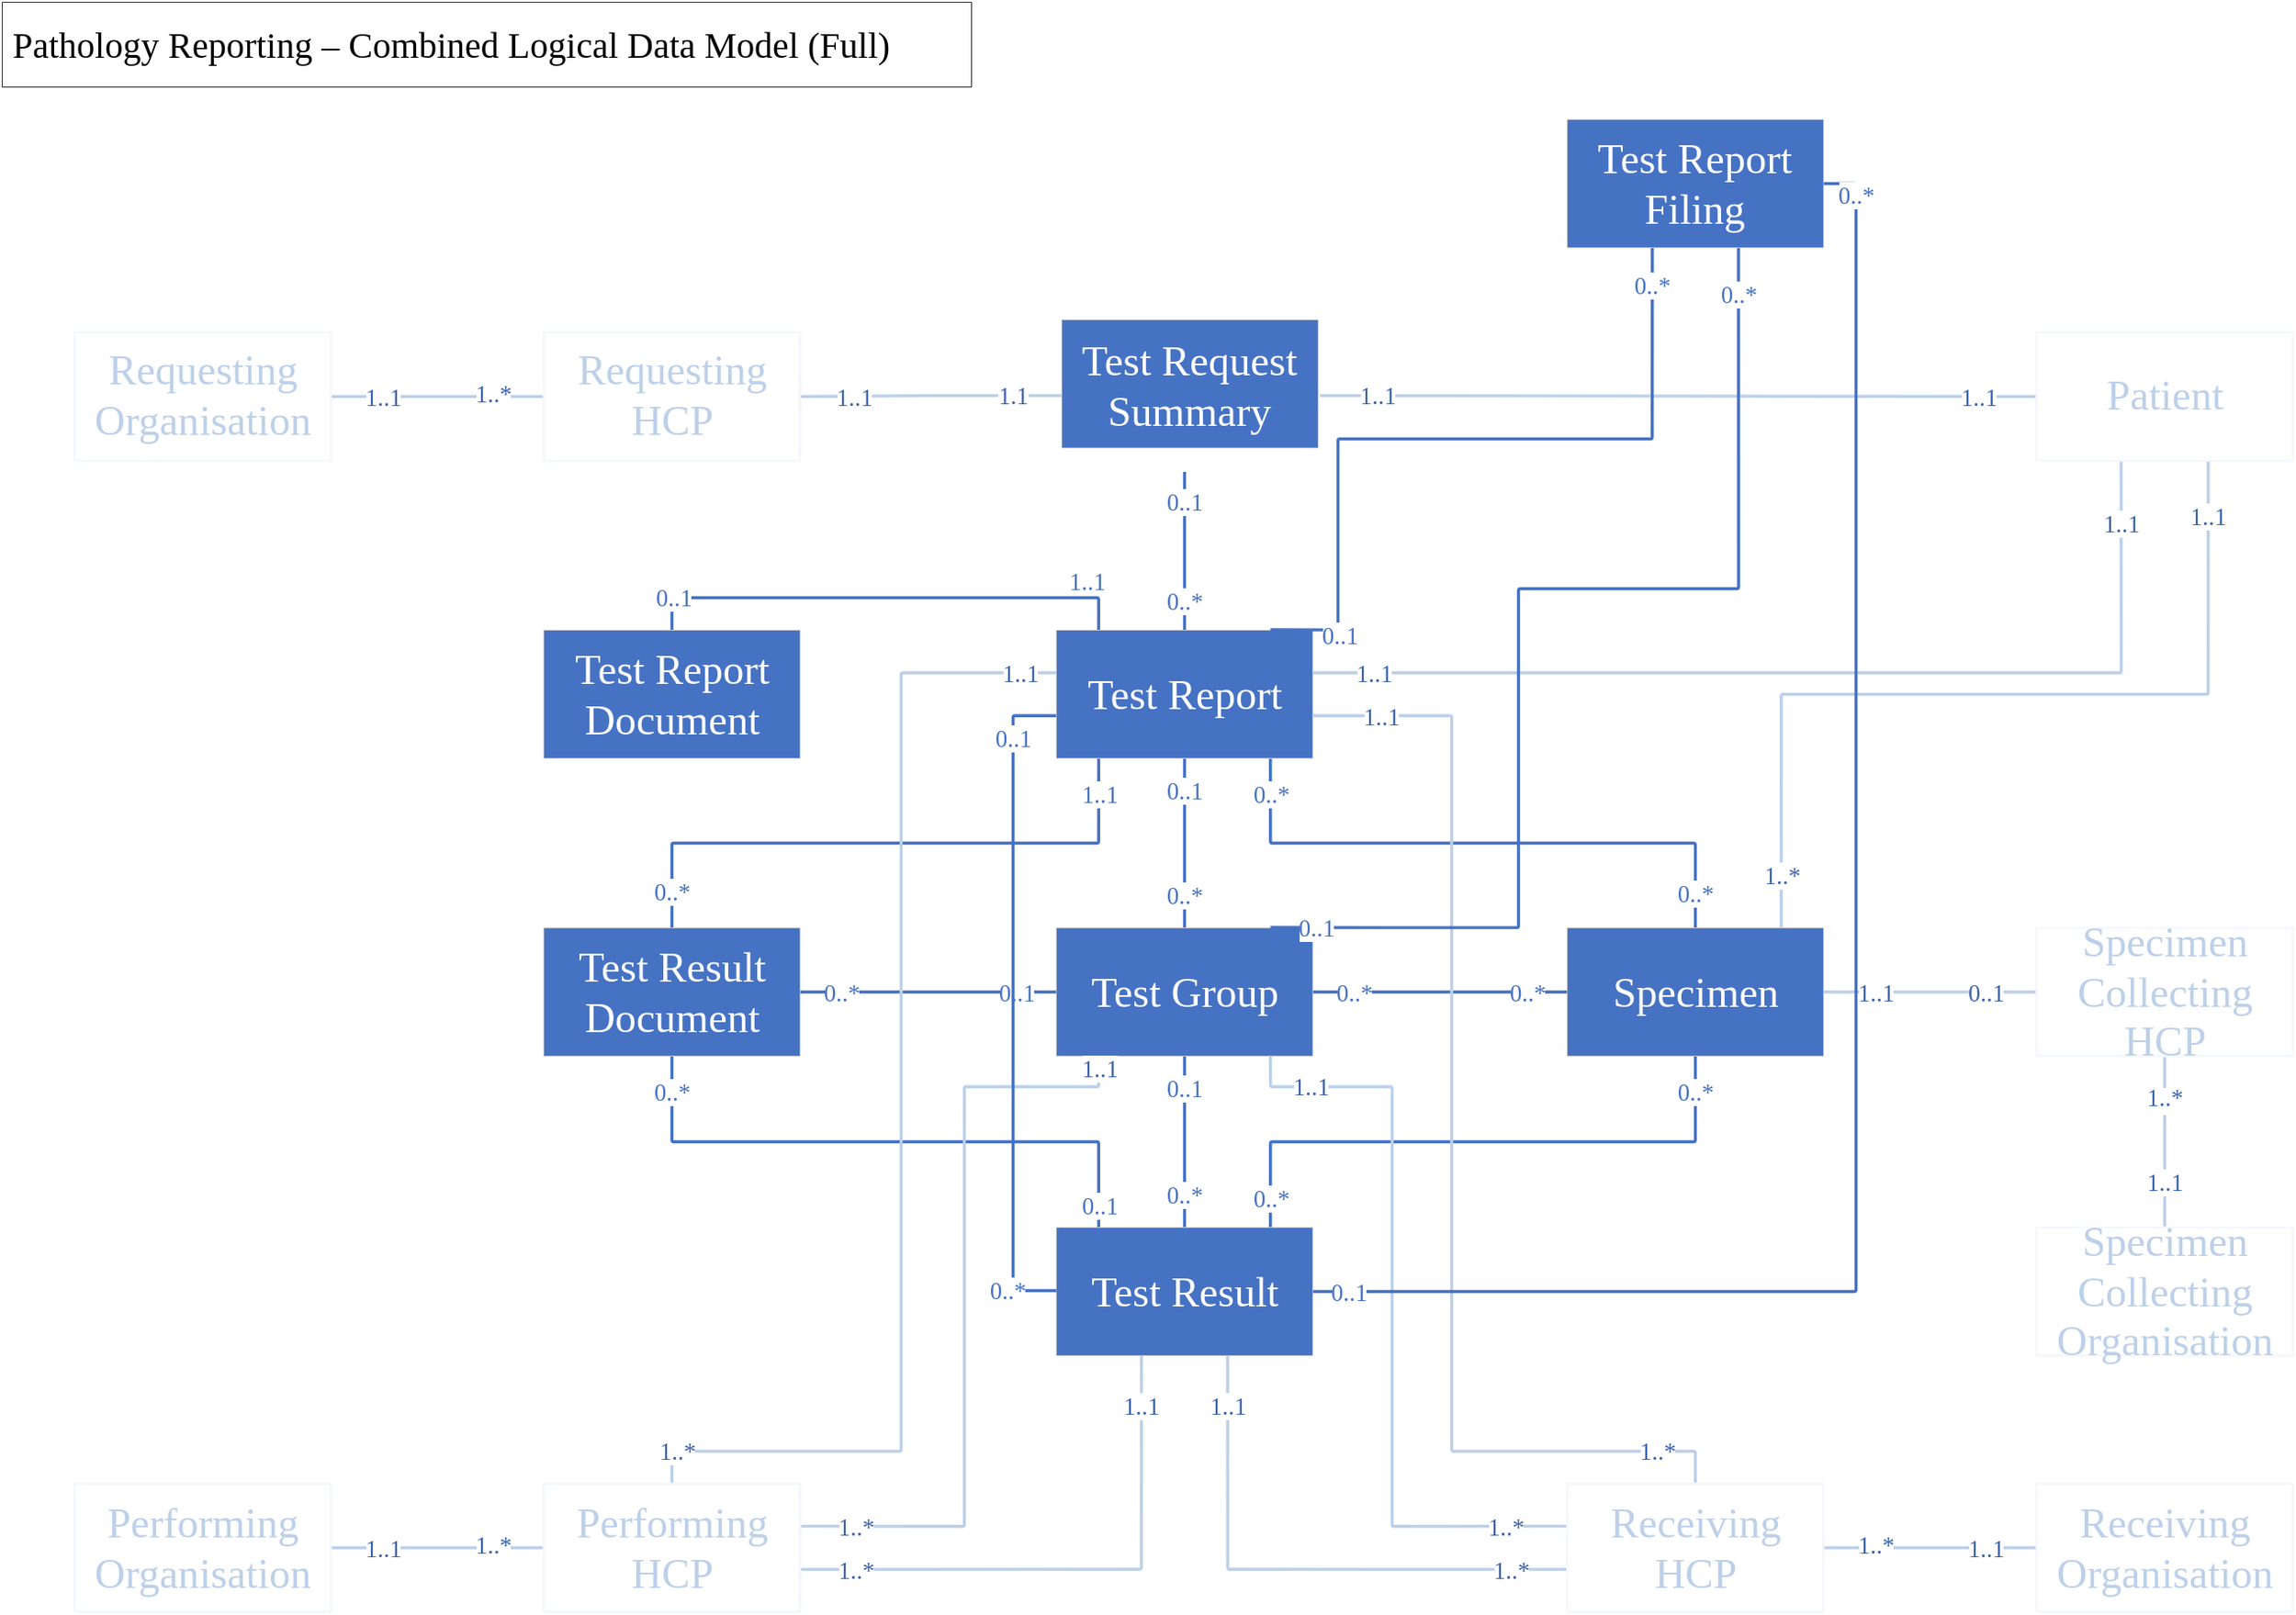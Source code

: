 <mxfile version="21.6.8" type="device" pages="2">
  <diagram name="LDM" id="9jhEgcksFTwkYuWYgeXO">
    <mxGraphModel dx="1387" dy="3861" grid="1" gridSize="10" guides="1" tooltips="1" connect="1" arrows="1" fold="1" page="1" pageScale="1" pageWidth="1169" pageHeight="827" math="0" shadow="0">
      <root>
        <mxCell id="0" />
        <mxCell id="1" parent="0" />
        <mxCell id="yXq6sMf3WYBbyTM89lPN-558" value="" style="group;html=1;fontFamily=Tahoma;" vertex="1" parent="1">
          <mxGeometry x="1784" y="-1282" width="142" height="71" as="geometry" />
        </mxCell>
        <mxCell id="yXq6sMf3WYBbyTM89lPN-559" value="" style="shape=stencil(nZBLDoAgDERP0z3SIyjew0SURgSD+Lu9kMZoXLhwN9O+tukAlrNpJg1SzDH4QW/URgNYgZTkjA4UkwJUgGXng+6DX1zLfmoymdXo17xh5zmRJ6Q42BWCfc2oJfdAr+Yv+AP9Cb7OJ3H/2JG1HNGz/84klThPVCc=);whiteSpace=wrap;fontSize=13;strokeColor=#C8C8C8;fillOpacity=100;fillColor=#4672C4;strokeWidth=0.4;spacing=0;rounded=1;absoluteArcSize=1;arcSize=0.4;fontFamily=Tahoma;" vertex="1" parent="yXq6sMf3WYBbyTM89lPN-558">
          <mxGeometry width="142" height="71" relative="1" as="geometry" />
        </mxCell>
        <mxCell id="yXq6sMf3WYBbyTM89lPN-560" value="Test Report" style="strokeColor=none;fillColor=none;overflow=visible;whiteSpace=wrap;fontSize=23.3;fontFamily=Tahoma;fontColor=#FEFFFF;align=center;spacing=0;fillOpacity=100;rounded=1;absoluteArcSize=1;arcSize=0.4;strokeWidth=0.4;" vertex="1" parent="yXq6sMf3WYBbyTM89lPN-558">
          <mxGeometry x="0.047" y="0.094" width="128.652" height="57.652" relative="1" as="geometry" />
        </mxCell>
        <mxCell id="yXq6sMf3WYBbyTM89lPN-561" value="" style="group;html=1;fontFamily=Tahoma;" vertex="1" parent="1">
          <mxGeometry x="1784" y="-1117" width="142" height="71" as="geometry" />
        </mxCell>
        <mxCell id="yXq6sMf3WYBbyTM89lPN-562" value="" style="shape=stencil(nZBLDoAgDERP0z3SIyjew0SURgSD+Lu9kMZoXLhwN9O+tukAlrNpJg1SzDH4QW/URgNYgZTkjA4UkwJUgGXng+6DX1zLfmoymdXo17xh5zmRJ6Q42BWCfc2oJfdAr+Yv+AP9Cb7OJ3H/2JG1HNGz/84klThPVCc=);whiteSpace=wrap;fontSize=13;strokeColor=#C8C8C8;fillOpacity=100;fillColor=#4672C4;strokeWidth=0.4;spacing=0;rounded=1;absoluteArcSize=1;arcSize=0.4;fontFamily=Tahoma;" vertex="1" parent="yXq6sMf3WYBbyTM89lPN-561">
          <mxGeometry width="142" height="71" relative="1" as="geometry" />
        </mxCell>
        <mxCell id="yXq6sMf3WYBbyTM89lPN-563" value="Test Group" style="strokeColor=none;fillColor=none;overflow=visible;whiteSpace=wrap;fontSize=23.3;fontFamily=Tahoma;fontColor=#FEFFFF;align=center;spacing=0;fillOpacity=100;rounded=1;absoluteArcSize=1;arcSize=0.4;strokeWidth=0.4;" vertex="1" parent="yXq6sMf3WYBbyTM89lPN-561">
          <mxGeometry x="0.047" y="0.094" width="128.652" height="57.652" relative="1" as="geometry" />
        </mxCell>
        <mxCell id="yXq6sMf3WYBbyTM89lPN-564" value="" style="group;html=1;fontFamily=Tahoma;" vertex="1" parent="1">
          <mxGeometry x="1784" y="-951" width="142" height="71" as="geometry" />
        </mxCell>
        <mxCell id="yXq6sMf3WYBbyTM89lPN-565" value="" style="shape=stencil(nZBLDoAgDERP0z3SIyjew0SURgSD+Lu9kMZoXLhwN9O+tukAlrNpJg1SzDH4QW/URgNYgZTkjA4UkwJUgGXng+6DX1zLfmoymdXo17xh5zmRJ6Q42BWCfc2oJfdAr+Yv+AP9Cb7OJ3H/2JG1HNGz/84klThPVCc=);whiteSpace=wrap;fontSize=13;strokeColor=#C8C8C8;fillOpacity=100;fillColor=#4672C4;strokeWidth=0.4;spacing=0;rounded=1;absoluteArcSize=1;arcSize=0.4;fontFamily=Tahoma;" vertex="1" parent="yXq6sMf3WYBbyTM89lPN-564">
          <mxGeometry width="142" height="71" relative="1" as="geometry" />
        </mxCell>
        <mxCell id="yXq6sMf3WYBbyTM89lPN-566" value="Test Result" style="strokeColor=none;fillColor=none;overflow=visible;whiteSpace=wrap;fontSize=23.3;fontFamily=Tahoma;fontColor=#FEFFFF;align=center;spacing=0;fillOpacity=100;rounded=1;absoluteArcSize=1;arcSize=0.4;strokeWidth=0.4;" vertex="1" parent="yXq6sMf3WYBbyTM89lPN-564">
          <mxGeometry x="0.047" y="0.094" width="128.652" height="57.652" relative="1" as="geometry" />
        </mxCell>
        <mxCell id="yXq6sMf3WYBbyTM89lPN-567" value="" style="html=1;jettySize=18;whiteSpace=wrap;fontSize=13;strokeColor=#4672C4;strokeWidth=1.7;rounded=1;arcSize=2.22;edgeStyle=orthogonalEdgeStyle;startArrow=none;endArrow=none;exitX=0.5;exitY=1.003;exitPerimeter=0;entryX=0.5;entryY=-0.003;entryPerimeter=0;lucidId=Nhvoc3zlSKCj;fontFamily=Tahoma;" edge="1" parent="1" source="yXq6sMf3WYBbyTM89lPN-558" target="yXq6sMf3WYBbyTM89lPN-561">
          <mxGeometry width="100" height="100" relative="1" as="geometry">
            <Array as="points" />
          </mxGeometry>
        </mxCell>
        <mxCell id="yXq6sMf3WYBbyTM89lPN-568" value="0..1" style="text;html=1;resizable=0;labelBackgroundColor=default;align=center;verticalAlign=middle;fontColor=#4672c4;fontSize=13.3;fontFamily=Tahoma;" vertex="1" parent="yXq6sMf3WYBbyTM89lPN-567">
          <mxGeometry x="-0.62" relative="1" as="geometry">
            <mxPoint as="offset" />
          </mxGeometry>
        </mxCell>
        <mxCell id="yXq6sMf3WYBbyTM89lPN-569" value="0..*" style="text;html=1;resizable=0;labelBackgroundColor=default;align=center;verticalAlign=middle;fontColor=#4672c4;fontSize=13.3;fontFamily=Tahoma;" vertex="1" parent="yXq6sMf3WYBbyTM89lPN-567">
          <mxGeometry x="0.62" relative="1" as="geometry">
            <mxPoint as="offset" />
          </mxGeometry>
        </mxCell>
        <mxCell id="yXq6sMf3WYBbyTM89lPN-570" value="" style="html=1;jettySize=18;whiteSpace=wrap;fontSize=13;strokeColor=#4672C4;strokeWidth=1.7;rounded=1;arcSize=2.22;edgeStyle=orthogonalEdgeStyle;startArrow=none;endArrow=none;exitX=0.5;exitY=1.003;exitPerimeter=0;entryX=0.5;entryY=-0.003;entryPerimeter=0;lucidId=NhvoYxU6gUCv;fontFamily=Tahoma;" edge="1" parent="1" source="yXq6sMf3WYBbyTM89lPN-561" target="yXq6sMf3WYBbyTM89lPN-564">
          <mxGeometry width="100" height="100" relative="1" as="geometry">
            <Array as="points" />
          </mxGeometry>
        </mxCell>
        <mxCell id="yXq6sMf3WYBbyTM89lPN-571" value="0..1" style="text;html=1;resizable=0;labelBackgroundColor=default;align=center;verticalAlign=middle;fontColor=#4672C4;fontSize=13.3;fontFamily=Tahoma;" vertex="1" parent="yXq6sMf3WYBbyTM89lPN-570">
          <mxGeometry x="-0.62" relative="1" as="geometry">
            <mxPoint as="offset" />
          </mxGeometry>
        </mxCell>
        <mxCell id="yXq6sMf3WYBbyTM89lPN-572" value="0..*" style="text;html=1;resizable=0;labelBackgroundColor=default;align=center;verticalAlign=middle;fontColor=#4672C4;fontSize=13.3;fontFamily=Tahoma;" vertex="1" parent="yXq6sMf3WYBbyTM89lPN-570">
          <mxGeometry x="0.62" relative="1" as="geometry">
            <mxPoint as="offset" />
          </mxGeometry>
        </mxCell>
        <mxCell id="yXq6sMf3WYBbyTM89lPN-573" value="" style="group;html=1;fontFamily=Tahoma;" vertex="1" parent="1">
          <mxGeometry x="1787" y="-1454" width="136" height="84" as="geometry" />
        </mxCell>
        <mxCell id="yXq6sMf3WYBbyTM89lPN-574" value="" style="shape=stencil(nZBLDoAgDERP0z3SIyjew0SURgSD+Lu9kMZoXLhwN9O+tukAlrNpJg1SzDH4QW/URgNYgZTkjA4UkwJUgGXng+6DX1zLfmoymdXo17xh5zmRJ6Q42BWCfc2oJfdAr+Yv+AP9Cb7OJ3H/2JG1HNGz/84klThPVCc=);whiteSpace=wrap;fontSize=13;strokeColor=#C8C8C8;fillOpacity=100;fillColor=#4672C4;strokeWidth=0.4;spacing=0;rounded=1;absoluteArcSize=1;arcSize=0.4;fontFamily=Tahoma;" vertex="1" parent="yXq6sMf3WYBbyTM89lPN-573">
          <mxGeometry width="142" height="71" relative="1" as="geometry" />
        </mxCell>
        <mxCell id="yXq6sMf3WYBbyTM89lPN-575" value="Test Request Summary" style="strokeColor=none;fillColor=none;overflow=visible;whiteSpace=wrap;fontSize=23.3;fontFamily=Tahoma;fontColor=#FEFFFF;align=center;spacing=0;fillOpacity=100;rounded=1;absoluteArcSize=1;arcSize=0.4;strokeWidth=0.4;" vertex="1" parent="yXq6sMf3WYBbyTM89lPN-573">
          <mxGeometry x="0.047" y="0.094" width="129.95" height="57.65" relative="1" as="geometry" />
        </mxCell>
        <mxCell id="yXq6sMf3WYBbyTM89lPN-576" value="" style="html=1;jettySize=18;whiteSpace=wrap;fontSize=13;strokeColor=#4672C4;strokeWidth=1.7;rounded=1;arcSize=2.22;edgeStyle=orthogonalEdgeStyle;startArrow=none;endArrow=none;exitX=0.5;exitY=1.003;exitPerimeter=0;entryX=0.5;entryY=-0.003;entryPerimeter=0;lucidId=NhvofOJQqQnH;fontFamily=Tahoma;" edge="1" parent="1" source="yXq6sMf3WYBbyTM89lPN-573" target="yXq6sMf3WYBbyTM89lPN-558">
          <mxGeometry width="100" height="100" relative="1" as="geometry">
            <Array as="points" />
          </mxGeometry>
        </mxCell>
        <mxCell id="yXq6sMf3WYBbyTM89lPN-577" value="0..1" style="text;html=1;resizable=0;labelBackgroundColor=default;align=center;verticalAlign=middle;fontColor=#4672C4;fontSize=13.3;fontFamily=Tahoma;" vertex="1" parent="yXq6sMf3WYBbyTM89lPN-576">
          <mxGeometry x="-0.62" relative="1" as="geometry">
            <mxPoint as="offset" />
          </mxGeometry>
        </mxCell>
        <mxCell id="yXq6sMf3WYBbyTM89lPN-578" value="0..*" style="text;html=1;resizable=0;labelBackgroundColor=default;align=center;verticalAlign=middle;fontColor=#4672C4;fontSize=13.3;fontFamily=Tahoma;" vertex="1" parent="yXq6sMf3WYBbyTM89lPN-576">
          <mxGeometry x="0.62" relative="1" as="geometry">
            <mxPoint as="offset" />
          </mxGeometry>
        </mxCell>
        <mxCell id="yXq6sMf3WYBbyTM89lPN-579" value="" style="group;html=1;fontFamily=Tahoma;" vertex="1" parent="1">
          <mxGeometry x="1500" y="-1447" width="142" height="71" as="geometry" />
        </mxCell>
        <mxCell id="yXq6sMf3WYBbyTM89lPN-580" value="" style="shape=stencil(nZBLDoAgDERP0z3SIyjew0SURgSD+Lu9kMZoXLhwN9O+tukAlrNpJg1SzDH4QW/URgNYgZTkjA4UkwJUgGXng+6DX1zLfmoymdXo17xh5zmRJ6Q42BWCfc2oJfdAr+Yv+AP9Cb7OJ3H/2JG1HNGz/84klThPVCc=);whiteSpace=wrap;fontSize=13;strokeColor=#F4F7FB;fillOpacity=100;strokeWidth=1.3;spacing=0;rounded=1;absoluteArcSize=1;arcSize=1.2;fontFamily=Tahoma;" vertex="1" parent="yXq6sMf3WYBbyTM89lPN-579">
          <mxGeometry width="142" height="71" relative="1" as="geometry" />
        </mxCell>
        <mxCell id="yXq6sMf3WYBbyTM89lPN-581" value="Requesting HCP" style="strokeColor=none;fillColor=none;overflow=visible;whiteSpace=wrap;fontSize=23.3;fontFamily=Tahoma;fontColor=#bdd0e9;align=center;spacing=0;fillOpacity=100;rounded=1;absoluteArcSize=1;arcSize=1.2;strokeWidth=1.3;" vertex="1" parent="yXq6sMf3WYBbyTM89lPN-579">
          <mxGeometry x="0.047" y="0.094" width="128.652" height="57.652" relative="1" as="geometry" />
        </mxCell>
        <mxCell id="yXq6sMf3WYBbyTM89lPN-582" value="" style="html=1;jettySize=18;whiteSpace=wrap;fontSize=13;strokeColor=#bdd0e9;strokeWidth=1.7;rounded=1;arcSize=2.22;edgeStyle=orthogonalEdgeStyle;startArrow=none;endArrow=none;exitX=-0.001;exitY=0.5;exitPerimeter=0;entryX=1.004;entryY=0.5;entryPerimeter=0;lucidId=NhvoBdI6EIxl;fontFamily=Tahoma;" edge="1" parent="1" source="yXq6sMf3WYBbyTM89lPN-573" target="yXq6sMf3WYBbyTM89lPN-579">
          <mxGeometry width="100" height="100" relative="1" as="geometry">
            <Array as="points" />
          </mxGeometry>
        </mxCell>
        <mxCell id="yXq6sMf3WYBbyTM89lPN-583" value="1.1" style="text;html=1;resizable=0;labelBackgroundColor=default;align=center;verticalAlign=middle;fontColor=#3d64ac;fontSize=13.3;fontFamily=Tahoma;" vertex="1" parent="yXq6sMf3WYBbyTM89lPN-582">
          <mxGeometry x="-0.62" relative="1" as="geometry">
            <mxPoint as="offset" />
          </mxGeometry>
        </mxCell>
        <mxCell id="yXq6sMf3WYBbyTM89lPN-584" value="1..1" style="text;html=1;resizable=0;labelBackgroundColor=default;align=center;verticalAlign=middle;fontColor=#3d64ac;fontSize=13.3;fontFamily=Tahoma;" vertex="1" parent="yXq6sMf3WYBbyTM89lPN-582">
          <mxGeometry x="0.6" relative="1" as="geometry">
            <mxPoint as="offset" />
          </mxGeometry>
        </mxCell>
        <mxCell id="yXq6sMf3WYBbyTM89lPN-585" value="" style="group;html=1;fontFamily=Tahoma;" vertex="1" parent="1">
          <mxGeometry x="1240" y="-1447" width="142" height="71" as="geometry" />
        </mxCell>
        <mxCell id="yXq6sMf3WYBbyTM89lPN-586" value="" style="shape=stencil(nZBLDoAgDERP0z3SIyjew0SURgSD+Lu9kMZoXLhwN9O+tukAlrNpJg1SzDH4QW/URgNYgZTkjA4UkwJUgGXng+6DX1zLfmoymdXo17xh5zmRJ6Q42BWCfc2oJfdAr+Yv+AP9Cb7OJ3H/2JG1HNGz/84klThPVCc=);whiteSpace=wrap;fontSize=13;strokeColor=#F4F7FB;fillOpacity=100;strokeWidth=1.3;spacing=0;rounded=1;absoluteArcSize=1;arcSize=1.2;fontFamily=Tahoma;" vertex="1" parent="yXq6sMf3WYBbyTM89lPN-585">
          <mxGeometry width="142" height="71" relative="1" as="geometry" />
        </mxCell>
        <mxCell id="yXq6sMf3WYBbyTM89lPN-587" value="Requesting Organisation" style="strokeColor=none;fillColor=none;overflow=visible;whiteSpace=wrap;fontSize=23.3;fontFamily=Tahoma;fontColor=#bdd0e9;align=center;spacing=0;fillOpacity=100;rounded=1;absoluteArcSize=1;arcSize=1.2;strokeWidth=1.3;" vertex="1" parent="yXq6sMf3WYBbyTM89lPN-585">
          <mxGeometry x="0.047" y="0.094" width="128.652" height="57.652" relative="1" as="geometry" />
        </mxCell>
        <mxCell id="yXq6sMf3WYBbyTM89lPN-588" value="" style="html=1;jettySize=18;whiteSpace=wrap;fontSize=13;strokeColor=#bdd0e9;strokeWidth=1.7;rounded=1;arcSize=2.22;edgeStyle=orthogonalEdgeStyle;startArrow=none;endArrow=none;exitX=-0.004;exitY=0.5;exitPerimeter=0;entryX=1.004;entryY=0.5;entryPerimeter=0;lucidId=Nhvo~_oBTgf0;fontFamily=Tahoma;" edge="1" parent="1" source="yXq6sMf3WYBbyTM89lPN-579" target="yXq6sMf3WYBbyTM89lPN-585">
          <mxGeometry width="100" height="100" relative="1" as="geometry">
            <Array as="points" />
          </mxGeometry>
        </mxCell>
        <mxCell id="yXq6sMf3WYBbyTM89lPN-589" value="&lt;div style=&quot;display: flex; justify-content: center; text-align: center; align-items: baseline; font-size: 0; line-height: 1.25;margin-top: -2px;&quot;&gt;&lt;span&gt;&lt;span style=&quot;font-size: 13.3px; color: rgb(61, 100, 172);&quot;&gt;1..&lt;/span&gt;&lt;span style=&quot;font-size: 13.3px; color: rgb(61, 100, 172);&quot;&gt;*&lt;/span&gt;&lt;/span&gt;&lt;/div&gt;" style="text;html=1;resizable=0;labelBackgroundColor=default;align=center;verticalAlign=middle;fontFamily=Tahoma;" vertex="1" parent="yXq6sMf3WYBbyTM89lPN-588">
          <mxGeometry x="-0.52" relative="1" as="geometry">
            <mxPoint as="offset" />
          </mxGeometry>
        </mxCell>
        <mxCell id="yXq6sMf3WYBbyTM89lPN-590" value="1..1" style="text;html=1;resizable=0;labelBackgroundColor=default;align=center;verticalAlign=middle;fontColor=#3d64ac;fontSize=13.3;fontFamily=Tahoma;" vertex="1" parent="yXq6sMf3WYBbyTM89lPN-588">
          <mxGeometry x="0.52" relative="1" as="geometry">
            <mxPoint as="offset" />
          </mxGeometry>
        </mxCell>
        <mxCell id="yXq6sMf3WYBbyTM89lPN-591" value="" style="group;html=1;fontFamily=Tahoma;" vertex="1" parent="1">
          <mxGeometry x="1500" y="-1282" width="142" height="71" as="geometry" />
        </mxCell>
        <mxCell id="yXq6sMf3WYBbyTM89lPN-592" value="" style="shape=stencil(nZBLDoAgDERP0z3SIyjew0SURgSD+Lu9kMZoXLhwN9O+tukAlrNpJg1SzDH4QW/URgNYgZTkjA4UkwJUgGXng+6DX1zLfmoymdXo17xh5zmRJ6Q42BWCfc2oJfdAr+Yv+AP9Cb7OJ3H/2JG1HNGz/84klThPVCc=);whiteSpace=wrap;fontSize=13;strokeColor=#C8C8C8;fillOpacity=100;fillColor=#4672c4;strokeWidth=0.4;spacing=0;rounded=1;absoluteArcSize=1;arcSize=0.4;fontFamily=Tahoma;" vertex="1" parent="yXq6sMf3WYBbyTM89lPN-591">
          <mxGeometry width="142" height="71" relative="1" as="geometry" />
        </mxCell>
        <mxCell id="yXq6sMf3WYBbyTM89lPN-593" value="Test Report Document" style="strokeColor=none;fillColor=none;overflow=visible;whiteSpace=wrap;fontSize=23.3;fontFamily=Tahoma;fontColor=#FEFFFF;align=center;spacing=0;fillOpacity=100;rounded=1;absoluteArcSize=1;arcSize=0.4;strokeWidth=0.4;" vertex="1" parent="yXq6sMf3WYBbyTM89lPN-591">
          <mxGeometry x="0.047" y="0.094" width="128.652" height="57.652" relative="1" as="geometry" />
        </mxCell>
        <mxCell id="yXq6sMf3WYBbyTM89lPN-594" value="" style="html=1;jettySize=18;whiteSpace=wrap;fontSize=13;strokeColor=#4672C4;strokeWidth=1.7;rounded=1;arcSize=2.22;edgeStyle=orthogonalEdgeStyle;startArrow=none;endArrow=none;exitX=0.5;exitY=-0.003;exitPerimeter=0;entryX=0.165;entryY=-0.003;entryPerimeter=0;lucidId=NhvoP6H3~UeC;fontFamily=Tahoma;" edge="1" parent="1" source="yXq6sMf3WYBbyTM89lPN-591" target="yXq6sMf3WYBbyTM89lPN-558">
          <mxGeometry width="100" height="100" relative="1" as="geometry">
            <Array as="points" />
          </mxGeometry>
        </mxCell>
        <mxCell id="yXq6sMf3WYBbyTM89lPN-595" value="0..1" style="text;html=1;resizable=0;labelBackgroundColor=default;align=center;verticalAlign=middle;fontColor=#4672C4;fontSize=13.3;fontFamily=Tahoma;" vertex="1" parent="yXq6sMf3WYBbyTM89lPN-594">
          <mxGeometry x="-0.86" relative="1" as="geometry">
            <mxPoint as="offset" />
          </mxGeometry>
        </mxCell>
        <mxCell id="yXq6sMf3WYBbyTM89lPN-596" value="1..1" style="text;html=1;resizable=0;labelBackgroundColor=default;align=center;verticalAlign=middle;fontColor=#4672C4;fontSize=13.3;fontFamily=Tahoma;" vertex="1" parent="yXq6sMf3WYBbyTM89lPN-594">
          <mxGeometry x="0.918" relative="1" as="geometry">
            <mxPoint x="-7" y="-16" as="offset" />
          </mxGeometry>
        </mxCell>
        <mxCell id="yXq6sMf3WYBbyTM89lPN-597" value="" style="group;html=1;fontFamily=Tahoma;" vertex="1" parent="1">
          <mxGeometry x="1500" y="-1117" width="142" height="71" as="geometry" />
        </mxCell>
        <mxCell id="yXq6sMf3WYBbyTM89lPN-598" value="" style="shape=stencil(nZBLDoAgDERP0z3SIyjew0SURgSD+Lu9kMZoXLhwN9O+tukAlrNpJg1SzDH4QW/URgNYgZTkjA4UkwJUgGXng+6DX1zLfmoymdXo17xh5zmRJ6Q42BWCfc2oJfdAr+Yv+AP9Cb7OJ3H/2JG1HNGz/84klThPVCc=);whiteSpace=wrap;fontSize=13;strokeColor=#C8C8C8;fillOpacity=100;fillColor=#4672c4;strokeWidth=0.4;spacing=0;rounded=1;absoluteArcSize=1;arcSize=0.4;fontFamily=Tahoma;" vertex="1" parent="yXq6sMf3WYBbyTM89lPN-597">
          <mxGeometry width="142" height="71" relative="1" as="geometry" />
        </mxCell>
        <mxCell id="yXq6sMf3WYBbyTM89lPN-599" value="Test Result Document" style="strokeColor=none;fillColor=none;overflow=visible;whiteSpace=wrap;fontSize=23.3;fontFamily=Tahoma;fontColor=#FEFFFF;align=center;spacing=0;fillOpacity=100;rounded=1;absoluteArcSize=1;arcSize=0.4;strokeWidth=0.4;" vertex="1" parent="yXq6sMf3WYBbyTM89lPN-597">
          <mxGeometry x="0.047" y="0.094" width="128.652" height="57.652" relative="1" as="geometry" />
        </mxCell>
        <mxCell id="yXq6sMf3WYBbyTM89lPN-600" value="" style="html=1;jettySize=18;whiteSpace=wrap;fontSize=13;strokeColor=#4672C4;strokeWidth=1.7;rounded=1;arcSize=2.22;edgeStyle=orthogonalEdgeStyle;startArrow=none;endArrow=none;exitX=0.165;exitY=1.003;exitPerimeter=0;entryX=0.5;entryY=-0.003;entryPerimeter=0;lucidId=NhvojaQhkcwt;fontFamily=Tahoma;" edge="1" parent="1" source="yXq6sMf3WYBbyTM89lPN-558" target="yXq6sMf3WYBbyTM89lPN-597">
          <mxGeometry width="100" height="100" relative="1" as="geometry">
            <Array as="points" />
          </mxGeometry>
        </mxCell>
        <mxCell id="yXq6sMf3WYBbyTM89lPN-601" value="1..1" style="text;html=1;resizable=0;labelBackgroundColor=default;align=center;verticalAlign=middle;fontColor=#4672C4;fontSize=13.3;fontFamily=Tahoma;" vertex="1" parent="yXq6sMf3WYBbyTM89lPN-600">
          <mxGeometry x="-0.88" relative="1" as="geometry">
            <mxPoint as="offset" />
          </mxGeometry>
        </mxCell>
        <mxCell id="yXq6sMf3WYBbyTM89lPN-602" value="0..*" style="text;html=1;resizable=0;labelBackgroundColor=default;align=center;verticalAlign=middle;fontColor=#4672C4;fontSize=13.3;fontFamily=Tahoma;" vertex="1" parent="yXq6sMf3WYBbyTM89lPN-600">
          <mxGeometry x="0.88" relative="1" as="geometry">
            <mxPoint as="offset" />
          </mxGeometry>
        </mxCell>
        <mxCell id="yXq6sMf3WYBbyTM89lPN-603" value="" style="html=1;jettySize=18;whiteSpace=wrap;fontSize=13;strokeColor=#4672C4;strokeWidth=1.7;rounded=1;arcSize=2.22;edgeStyle=orthogonalEdgeStyle;startArrow=none;endArrow=none;exitX=-0.001;exitY=0.5;exitPerimeter=0;entryX=1.001;entryY=0.5;entryPerimeter=0;lucidId=NhvoO1OlK38Z;fontFamily=Tahoma;" edge="1" parent="1" source="yXq6sMf3WYBbyTM89lPN-561" target="yXq6sMf3WYBbyTM89lPN-597">
          <mxGeometry width="100" height="100" relative="1" as="geometry">
            <Array as="points" />
          </mxGeometry>
        </mxCell>
        <mxCell id="yXq6sMf3WYBbyTM89lPN-604" value="0..1" style="text;html=1;resizable=0;labelBackgroundColor=default;align=center;verticalAlign=middle;fontColor=#4672C4;fontSize=13.3;fontFamily=Tahoma;" vertex="1" parent="yXq6sMf3WYBbyTM89lPN-603">
          <mxGeometry x="-0.68" relative="1" as="geometry">
            <mxPoint as="offset" />
          </mxGeometry>
        </mxCell>
        <mxCell id="yXq6sMf3WYBbyTM89lPN-605" value="0..*" style="text;html=1;resizable=0;labelBackgroundColor=default;align=center;verticalAlign=middle;fontColor=#4672C4;fontSize=13.3;fontFamily=Tahoma;" vertex="1" parent="yXq6sMf3WYBbyTM89lPN-603">
          <mxGeometry x="0.68" relative="1" as="geometry">
            <mxPoint as="offset" />
          </mxGeometry>
        </mxCell>
        <mxCell id="yXq6sMf3WYBbyTM89lPN-606" value="" style="html=1;jettySize=18;whiteSpace=wrap;fontSize=13;strokeColor=#4672C4;strokeWidth=1.7;rounded=1;arcSize=2.22;edgeStyle=orthogonalEdgeStyle;startArrow=none;endArrow=none;exitX=0.165;exitY=-0.003;exitPerimeter=0;entryX=0.5;entryY=1.003;entryPerimeter=0;lucidId=Nhvo2mhm8sQn;fontFamily=Tahoma;" edge="1" parent="1" source="yXq6sMf3WYBbyTM89lPN-564" target="yXq6sMf3WYBbyTM89lPN-597">
          <mxGeometry width="100" height="100" relative="1" as="geometry">
            <Array as="points" />
          </mxGeometry>
        </mxCell>
        <mxCell id="yXq6sMf3WYBbyTM89lPN-607" value="0..1" style="text;html=1;resizable=0;labelBackgroundColor=default;align=center;verticalAlign=middle;fontColor=#4672C4;fontSize=13.3;fontFamily=Tahoma;" vertex="1" parent="yXq6sMf3WYBbyTM89lPN-606">
          <mxGeometry x="-0.928" relative="1" as="geometry">
            <mxPoint as="offset" />
          </mxGeometry>
        </mxCell>
        <mxCell id="yXq6sMf3WYBbyTM89lPN-608" value="0..*" style="text;html=1;resizable=0;labelBackgroundColor=default;align=center;verticalAlign=middle;fontColor=#4672C4;fontSize=13.3;fontFamily=Tahoma;" vertex="1" parent="yXq6sMf3WYBbyTM89lPN-606">
          <mxGeometry x="0.88" relative="1" as="geometry">
            <mxPoint as="offset" />
          </mxGeometry>
        </mxCell>
        <mxCell id="yXq6sMf3WYBbyTM89lPN-609" value="" style="group;html=1;fontFamily=Tahoma;" vertex="1" parent="1">
          <mxGeometry x="2067" y="-1117" width="142" height="71" as="geometry" />
        </mxCell>
        <mxCell id="yXq6sMf3WYBbyTM89lPN-610" value="" style="shape=stencil(nZBLDoAgDERP0z3SIyjew0SURgSD+Lu9kMZoXLhwN9O+tukAlrNpJg1SzDH4QW/URgNYgZTkjA4UkwJUgGXng+6DX1zLfmoymdXo17xh5zmRJ6Q42BWCfc2oJfdAr+Yv+AP9Cb7OJ3H/2JG1HNGz/84klThPVCc=);whiteSpace=wrap;fontSize=13;strokeColor=#C8C8C8;fillOpacity=100;fillColor=#4672C4;strokeWidth=0.4;spacing=0;rounded=1;absoluteArcSize=1;arcSize=0.4;fontFamily=Tahoma;" vertex="1" parent="yXq6sMf3WYBbyTM89lPN-609">
          <mxGeometry width="142" height="71" relative="1" as="geometry" />
        </mxCell>
        <mxCell id="yXq6sMf3WYBbyTM89lPN-611" value="Specimen" style="strokeColor=none;fillColor=none;overflow=visible;whiteSpace=wrap;fontSize=23.3;fontFamily=Tahoma;fontColor=#FEFFFF;align=center;spacing=0;fillOpacity=100;rounded=1;absoluteArcSize=1;arcSize=0.4;strokeWidth=0.4;" vertex="1" parent="yXq6sMf3WYBbyTM89lPN-609">
          <mxGeometry x="0.047" y="0.094" width="128.652" height="57.652" relative="1" as="geometry" />
        </mxCell>
        <mxCell id="yXq6sMf3WYBbyTM89lPN-612" value="" style="html=1;jettySize=18;whiteSpace=wrap;fontSize=13;strokeColor=#4672C4;strokeWidth=1.7;rounded=1;arcSize=2.22;edgeStyle=orthogonalEdgeStyle;startArrow=none;endArrow=none;exitX=-0.001;exitY=0.5;exitPerimeter=0;entryX=1.001;entryY=0.5;entryPerimeter=0;lucidId=NhvoUalM0ibx;fontFamily=Tahoma;" edge="1" parent="1" source="yXq6sMf3WYBbyTM89lPN-609" target="yXq6sMf3WYBbyTM89lPN-561">
          <mxGeometry width="100" height="100" relative="1" as="geometry">
            <Array as="points" />
          </mxGeometry>
        </mxCell>
        <mxCell id="yXq6sMf3WYBbyTM89lPN-613" value="0..*" style="text;html=1;resizable=0;labelBackgroundColor=default;align=center;verticalAlign=middle;fontColor=#4672C4;fontSize=13.3;fontFamily=Tahoma;" vertex="1" parent="yXq6sMf3WYBbyTM89lPN-612">
          <mxGeometry x="-0.68" relative="1" as="geometry">
            <mxPoint as="offset" />
          </mxGeometry>
        </mxCell>
        <mxCell id="yXq6sMf3WYBbyTM89lPN-614" value="0..*" style="text;html=1;resizable=0;labelBackgroundColor=default;align=center;verticalAlign=middle;fontColor=#4672C4;fontSize=13.3;fontFamily=Tahoma;" vertex="1" parent="yXq6sMf3WYBbyTM89lPN-612">
          <mxGeometry x="0.68" relative="1" as="geometry">
            <mxPoint as="offset" />
          </mxGeometry>
        </mxCell>
        <mxCell id="yXq6sMf3WYBbyTM89lPN-615" value="" style="html=1;jettySize=18;whiteSpace=wrap;fontSize=13;strokeColor=#4672C4;strokeWidth=1.7;rounded=1;arcSize=2.22;edgeStyle=orthogonalEdgeStyle;startArrow=none;endArrow=none;exitX=0.5;exitY=-0.003;exitPerimeter=0;entryX=0.835;entryY=1.003;entryPerimeter=0;lucidId=NhvolH72QAsa;fontFamily=Tahoma;" edge="1" parent="1" source="yXq6sMf3WYBbyTM89lPN-609" target="yXq6sMf3WYBbyTM89lPN-558">
          <mxGeometry width="100" height="100" relative="1" as="geometry">
            <Array as="points" />
          </mxGeometry>
        </mxCell>
        <mxCell id="yXq6sMf3WYBbyTM89lPN-616" value="0..*" style="text;html=1;resizable=0;labelBackgroundColor=default;align=center;verticalAlign=middle;fontColor=#4672C4;fontSize=13.3;fontFamily=Tahoma;" vertex="1" parent="yXq6sMf3WYBbyTM89lPN-615">
          <mxGeometry x="-0.88" relative="1" as="geometry">
            <mxPoint as="offset" />
          </mxGeometry>
        </mxCell>
        <mxCell id="yXq6sMf3WYBbyTM89lPN-617" value="0..*" style="text;html=1;resizable=0;labelBackgroundColor=default;align=center;verticalAlign=middle;fontColor=#4672C4;fontSize=13.3;fontFamily=Tahoma;" vertex="1" parent="yXq6sMf3WYBbyTM89lPN-615">
          <mxGeometry x="0.88" relative="1" as="geometry">
            <mxPoint as="offset" />
          </mxGeometry>
        </mxCell>
        <mxCell id="yXq6sMf3WYBbyTM89lPN-618" value="" style="html=1;jettySize=18;whiteSpace=wrap;fontSize=13;strokeColor=#4672C4;strokeWidth=1.7;rounded=1;arcSize=2.22;edgeStyle=orthogonalEdgeStyle;startArrow=none;endArrow=none;exitX=0.5;exitY=1.003;exitPerimeter=0;entryX=0.835;entryY=-0.003;entryPerimeter=0;lucidId=Nhvo6PIFMcrC;fontFamily=Tahoma;" edge="1" parent="1" source="yXq6sMf3WYBbyTM89lPN-609" target="yXq6sMf3WYBbyTM89lPN-564">
          <mxGeometry width="100" height="100" relative="1" as="geometry">
            <Array as="points" />
          </mxGeometry>
        </mxCell>
        <mxCell id="yXq6sMf3WYBbyTM89lPN-619" value="0..*" style="text;html=1;resizable=0;labelBackgroundColor=default;align=center;verticalAlign=middle;fontColor=#4672C4;fontSize=13.3;fontFamily=Tahoma;" vertex="1" parent="yXq6sMf3WYBbyTM89lPN-618">
          <mxGeometry x="-0.88" relative="1" as="geometry">
            <mxPoint as="offset" />
          </mxGeometry>
        </mxCell>
        <mxCell id="yXq6sMf3WYBbyTM89lPN-620" value="0..*" style="text;html=1;resizable=0;labelBackgroundColor=default;align=center;verticalAlign=middle;fontColor=#4672C4;fontSize=13.3;fontFamily=Tahoma;" vertex="1" parent="yXq6sMf3WYBbyTM89lPN-618">
          <mxGeometry x="0.9" relative="1" as="geometry">
            <mxPoint as="offset" />
          </mxGeometry>
        </mxCell>
        <mxCell id="yXq6sMf3WYBbyTM89lPN-621" value="" style="group;html=1;fontFamily=Tahoma;" vertex="1" parent="1">
          <mxGeometry x="2327" y="-1117" width="142" height="71" as="geometry" />
        </mxCell>
        <mxCell id="yXq6sMf3WYBbyTM89lPN-622" value="" style="shape=stencil(nZBLDoAgDERP0z3SIyjew0SURgSD+Lu9kMZoXLhwN9O+tukAlrNpJg1SzDH4QW/URgNYgZTkjA4UkwJUgGXng+6DX1zLfmoymdXo17xh5zmRJ6Q42BWCfc2oJfdAr+Yv+AP9Cb7OJ3H/2JG1HNGz/84klThPVCc=);whiteSpace=wrap;fontSize=13;strokeColor=#F4F7FB;fillOpacity=100;strokeWidth=1.3;spacing=0;rounded=1;absoluteArcSize=1;arcSize=1.2;fontFamily=Tahoma;" vertex="1" parent="yXq6sMf3WYBbyTM89lPN-621">
          <mxGeometry width="142" height="71" relative="1" as="geometry" />
        </mxCell>
        <mxCell id="yXq6sMf3WYBbyTM89lPN-623" value="Specimen Collecting HCP" style="strokeColor=none;fillColor=none;overflow=visible;whiteSpace=wrap;fontSize=23.3;fontFamily=Tahoma;fontColor=#bdd0e9;align=center;spacing=0;fillOpacity=100;rounded=1;absoluteArcSize=1;arcSize=1.2;strokeWidth=1.3;" vertex="1" parent="yXq6sMf3WYBbyTM89lPN-621">
          <mxGeometry x="0.047" y="0.094" width="128.652" height="57.652" relative="1" as="geometry" />
        </mxCell>
        <mxCell id="yXq6sMf3WYBbyTM89lPN-624" value="" style="html=1;jettySize=18;whiteSpace=wrap;fontSize=13;strokeColor=#bdd0e9;strokeWidth=1.7;rounded=1;arcSize=2.22;edgeStyle=orthogonalEdgeStyle;startArrow=none;endArrow=none;exitX=-0.004;exitY=0.5;exitPerimeter=0;entryX=1.001;entryY=0.5;entryPerimeter=0;lucidId=NhvoKjJeUlFi;fontFamily=Tahoma;" edge="1" parent="1" source="yXq6sMf3WYBbyTM89lPN-621" target="yXq6sMf3WYBbyTM89lPN-609">
          <mxGeometry width="100" height="100" relative="1" as="geometry">
            <Array as="points" />
          </mxGeometry>
        </mxCell>
        <mxCell id="yXq6sMf3WYBbyTM89lPN-625" value="0..1" style="text;html=1;resizable=0;labelBackgroundColor=default;align=center;verticalAlign=middle;fontColor=#3d64ac;fontSize=13.3;fontFamily=Tahoma;" vertex="1" parent="yXq6sMf3WYBbyTM89lPN-624">
          <mxGeometry x="-0.52" relative="1" as="geometry">
            <mxPoint as="offset" />
          </mxGeometry>
        </mxCell>
        <mxCell id="yXq6sMf3WYBbyTM89lPN-626" value="1..1" style="text;html=1;resizable=0;labelBackgroundColor=default;align=center;verticalAlign=middle;fontColor=#3d64ac;fontSize=13.3;fontFamily=Tahoma;" vertex="1" parent="yXq6sMf3WYBbyTM89lPN-624">
          <mxGeometry x="0.52" relative="1" as="geometry">
            <mxPoint as="offset" />
          </mxGeometry>
        </mxCell>
        <mxCell id="yXq6sMf3WYBbyTM89lPN-627" value="" style="group;html=1;fontFamily=Tahoma;" vertex="1" parent="1">
          <mxGeometry x="2327" y="-951" width="142" height="71" as="geometry" />
        </mxCell>
        <mxCell id="yXq6sMf3WYBbyTM89lPN-628" value="" style="shape=stencil(nZBLDoAgDERP0z3SIyjew0SURgSD+Lu9kMZoXLhwN9O+tukAlrNpJg1SzDH4QW/URgNYgZTkjA4UkwJUgGXng+6DX1zLfmoymdXo17xh5zmRJ6Q42BWCfc2oJfdAr+Yv+AP9Cb7OJ3H/2JG1HNGz/84klThPVCc=);whiteSpace=wrap;fontSize=13;strokeColor=#F4F7FB;fillOpacity=100;strokeWidth=1.3;spacing=0;rounded=1;absoluteArcSize=1;arcSize=1.2;fontFamily=Tahoma;" vertex="1" parent="yXq6sMf3WYBbyTM89lPN-627">
          <mxGeometry width="142" height="71" relative="1" as="geometry" />
        </mxCell>
        <mxCell id="yXq6sMf3WYBbyTM89lPN-629" value="Specimen Collecting Organisation" style="strokeColor=none;fillColor=none;overflow=visible;whiteSpace=wrap;fontSize=23.3;fontFamily=Tahoma;fontColor=#bdd0e9;align=center;spacing=0;fillOpacity=100;rounded=1;absoluteArcSize=1;arcSize=1.2;strokeWidth=1.3;" vertex="1" parent="yXq6sMf3WYBbyTM89lPN-627">
          <mxGeometry x="0.047" y="0.094" width="128.652" height="57.652" relative="1" as="geometry" />
        </mxCell>
        <mxCell id="yXq6sMf3WYBbyTM89lPN-630" value="" style="html=1;jettySize=18;whiteSpace=wrap;fontSize=13;strokeColor=#bdd0e9;strokeWidth=1.7;rounded=1;arcSize=2.22;edgeStyle=orthogonalEdgeStyle;startArrow=none;endArrow=none;exitX=0.5;exitY=1.009;exitPerimeter=0;entryX=0.5;entryY=-0.009;entryPerimeter=0;lucidId=NhvoCPnZn6Ri;fontFamily=Tahoma;" edge="1" parent="1" source="yXq6sMf3WYBbyTM89lPN-621" target="yXq6sMf3WYBbyTM89lPN-627">
          <mxGeometry width="100" height="100" relative="1" as="geometry">
            <Array as="points" />
          </mxGeometry>
        </mxCell>
        <mxCell id="yXq6sMf3WYBbyTM89lPN-631" value="&lt;div style=&quot;display: flex; justify-content: center; text-align: center; align-items: baseline; font-size: 0; line-height: 1.25;margin-top: -2px;&quot;&gt;&lt;span&gt;&lt;span style=&quot;font-size: 13.3px; color: rgb(61, 100, 172);&quot;&gt;1..&lt;/span&gt;&lt;span style=&quot;font-size: 13.3px; color: rgb(61, 100, 172);&quot;&gt;*&lt;/span&gt;&lt;/span&gt;&lt;/div&gt;" style="text;html=1;resizable=0;labelBackgroundColor=default;align=center;verticalAlign=middle;fontFamily=Tahoma;" vertex="1" parent="yXq6sMf3WYBbyTM89lPN-630">
          <mxGeometry x="-0.48" relative="1" as="geometry">
            <mxPoint as="offset" />
          </mxGeometry>
        </mxCell>
        <mxCell id="yXq6sMf3WYBbyTM89lPN-632" value="1..1" style="text;html=1;resizable=0;labelBackgroundColor=default;align=center;verticalAlign=middle;fontColor=#3d64ac;fontSize=13.3;fontFamily=Tahoma;" vertex="1" parent="yXq6sMf3WYBbyTM89lPN-630">
          <mxGeometry x="0.48" relative="1" as="geometry">
            <mxPoint as="offset" />
          </mxGeometry>
        </mxCell>
        <mxCell id="yXq6sMf3WYBbyTM89lPN-633" value="" style="group;html=1;fontFamily=Tahoma;" vertex="1" parent="1">
          <mxGeometry x="1500" y="-809" width="142" height="71" as="geometry" />
        </mxCell>
        <mxCell id="yXq6sMf3WYBbyTM89lPN-634" value="" style="shape=stencil(nZBLDoAgDERP0z3SIyjew0SURgSD+Lu9kMZoXLhwN9O+tukAlrNpJg1SzDH4QW/URgNYgZTkjA4UkwJUgGXng+6DX1zLfmoymdXo17xh5zmRJ6Q42BWCfc2oJfdAr+Yv+AP9Cb7OJ3H/2JG1HNGz/84klThPVCc=);whiteSpace=wrap;fontSize=13;strokeColor=#F4F7FB;fillOpacity=100;strokeWidth=1.3;spacing=0;rounded=1;absoluteArcSize=1;arcSize=1.2;fontFamily=Tahoma;" vertex="1" parent="yXq6sMf3WYBbyTM89lPN-633">
          <mxGeometry width="142" height="71" relative="1" as="geometry" />
        </mxCell>
        <mxCell id="yXq6sMf3WYBbyTM89lPN-635" value="Performing HCP" style="strokeColor=none;fillColor=none;overflow=visible;whiteSpace=wrap;fontSize=23.3;fontFamily=Tahoma;fontColor=#bdd0e9;align=center;spacing=0;fillOpacity=100;rounded=1;absoluteArcSize=1;arcSize=1.2;strokeWidth=1.3;" vertex="1" parent="yXq6sMf3WYBbyTM89lPN-633">
          <mxGeometry x="0.047" y="0.094" width="128.652" height="57.652" relative="1" as="geometry" />
        </mxCell>
        <mxCell id="yXq6sMf3WYBbyTM89lPN-636" value="" style="html=1;jettySize=18;whiteSpace=wrap;fontSize=13;strokeColor=#bdd0e9;strokeWidth=1.7;rounded=1;arcSize=2.22;edgeStyle=orthogonalEdgeStyle;startArrow=none;endArrow=none;exitX=1.004;exitY=0.668;exitPerimeter=0;entryX=0.332;entryY=1.003;entryPerimeter=0;lucidId=NhvoIo0P-nDm;fontFamily=Tahoma;" edge="1" parent="1" source="yXq6sMf3WYBbyTM89lPN-633" target="yXq6sMf3WYBbyTM89lPN-564">
          <mxGeometry width="100" height="100" relative="1" as="geometry">
            <Array as="points" />
          </mxGeometry>
        </mxCell>
        <mxCell id="yXq6sMf3WYBbyTM89lPN-637" value="1..*" style="text;html=1;resizable=0;labelBackgroundColor=default;align=center;verticalAlign=middle;fontColor=#3d64ac;fontSize=13.3;fontFamily=Tahoma;" vertex="1" parent="yXq6sMf3WYBbyTM89lPN-636">
          <mxGeometry x="-0.8" relative="1" as="geometry">
            <mxPoint as="offset" />
          </mxGeometry>
        </mxCell>
        <mxCell id="yXq6sMf3WYBbyTM89lPN-638" value="1..1" style="text;html=1;resizable=0;labelBackgroundColor=default;align=center;verticalAlign=middle;fontColor=#3d64ac;fontSize=13.3;fontFamily=Tahoma;" vertex="1" parent="yXq6sMf3WYBbyTM89lPN-636">
          <mxGeometry x="0.82" relative="1" as="geometry">
            <mxPoint as="offset" />
          </mxGeometry>
        </mxCell>
        <mxCell id="yXq6sMf3WYBbyTM89lPN-639" value="" style="html=1;jettySize=18;whiteSpace=wrap;fontSize=13;strokeColor=#bdd0e9;strokeWidth=1.7;rounded=1;arcSize=2.22;edgeStyle=orthogonalEdgeStyle;startArrow=none;endArrow=none;exitX=1.004;exitY=0.332;exitPerimeter=0;entryX=0.165;entryY=1.003;entryPerimeter=0;lucidId=Nhvo6MDUqYZf;fontFamily=Tahoma;" edge="1" parent="1" source="yXq6sMf3WYBbyTM89lPN-633" target="yXq6sMf3WYBbyTM89lPN-561">
          <mxGeometry width="100" height="100" relative="1" as="geometry">
            <Array as="points">
              <mxPoint x="1733" y="-786" />
              <mxPoint x="1733" y="-1029" />
              <mxPoint x="1807" y="-1029" />
            </Array>
          </mxGeometry>
        </mxCell>
        <mxCell id="yXq6sMf3WYBbyTM89lPN-640" value="1..*" style="text;html=1;resizable=0;labelBackgroundColor=default;align=center;verticalAlign=middle;fontColor=#3d64ac;fontSize=13.3;fontFamily=Tahoma;" vertex="1" parent="yXq6sMf3WYBbyTM89lPN-639">
          <mxGeometry x="-0.86" relative="1" as="geometry">
            <mxPoint as="offset" />
          </mxGeometry>
        </mxCell>
        <mxCell id="yXq6sMf3WYBbyTM89lPN-641" value="1..1" style="text;html=1;resizable=0;labelBackgroundColor=default;align=center;verticalAlign=middle;fontColor=#3d64ac;fontSize=13.3;fontFamily=Tahoma;" vertex="1" parent="yXq6sMf3WYBbyTM89lPN-639">
          <mxGeometry x="0.968" relative="1" as="geometry">
            <mxPoint as="offset" />
          </mxGeometry>
        </mxCell>
        <mxCell id="yXq6sMf3WYBbyTM89lPN-642" value="" style="html=1;jettySize=18;whiteSpace=wrap;fontSize=13;strokeColor=#bdd0e9;strokeWidth=1.7;rounded=1;arcSize=2.22;edgeStyle=orthogonalEdgeStyle;startArrow=none;endArrow=none;exitX=0.5;exitY=-0.009;exitPerimeter=0;entryX=-0.001;entryY=0.333;entryPerimeter=0;lucidId=NhvoL0unUHME;fontFamily=Tahoma;" edge="1" parent="1" source="yXq6sMf3WYBbyTM89lPN-633" target="yXq6sMf3WYBbyTM89lPN-558">
          <mxGeometry width="100" height="100" relative="1" as="geometry">
            <Array as="points">
              <mxPoint x="1571" y="-827" />
              <mxPoint x="1698" y="-827" />
              <mxPoint x="1698" y="-1258" />
            </Array>
          </mxGeometry>
        </mxCell>
        <mxCell id="yXq6sMf3WYBbyTM89lPN-643" value="1..*" style="text;html=1;resizable=0;labelBackgroundColor=default;align=center;verticalAlign=middle;fontColor=#3d64ac;fontSize=13.3;fontFamily=Tahoma;" vertex="1" parent="yXq6sMf3WYBbyTM89lPN-642">
          <mxGeometry x="-0.94" relative="1" as="geometry">
            <mxPoint as="offset" />
          </mxGeometry>
        </mxCell>
        <mxCell id="yXq6sMf3WYBbyTM89lPN-644" value="1..1" style="text;html=1;resizable=0;labelBackgroundColor=default;align=center;verticalAlign=middle;fontColor=#3d64ac;fontSize=13.3;fontFamily=Tahoma;" vertex="1" parent="yXq6sMf3WYBbyTM89lPN-642">
          <mxGeometry x="0.94" relative="1" as="geometry">
            <mxPoint as="offset" />
          </mxGeometry>
        </mxCell>
        <mxCell id="yXq6sMf3WYBbyTM89lPN-645" value="" style="group;html=1;fontFamily=Tahoma;" vertex="1" parent="1">
          <mxGeometry x="1240" y="-809" width="142" height="71" as="geometry" />
        </mxCell>
        <mxCell id="yXq6sMf3WYBbyTM89lPN-646" value="" style="shape=stencil(nZBLDoAgDERP0z3SIyjew0SURgSD+Lu9kMZoXLhwN9O+tukAlrNpJg1SzDH4QW/URgNYgZTkjA4UkwJUgGXng+6DX1zLfmoymdXo17xh5zmRJ6Q42BWCfc2oJfdAr+Yv+AP9Cb7OJ3H/2JG1HNGz/84klThPVCc=);whiteSpace=wrap;fontSize=13;strokeColor=#F4F7FB;fillOpacity=100;strokeWidth=1.3;spacing=0;rounded=1;absoluteArcSize=1;arcSize=1.2;fontFamily=Tahoma;" vertex="1" parent="yXq6sMf3WYBbyTM89lPN-645">
          <mxGeometry width="142" height="71" relative="1" as="geometry" />
        </mxCell>
        <mxCell id="yXq6sMf3WYBbyTM89lPN-647" value="Performing Organisation" style="strokeColor=none;fillColor=none;overflow=visible;whiteSpace=wrap;fontSize=23.3;fontFamily=Tahoma;fontColor=#bdd0e9;align=center;spacing=0;fillOpacity=100;rounded=1;absoluteArcSize=1;arcSize=1.2;strokeWidth=1.3;" vertex="1" parent="yXq6sMf3WYBbyTM89lPN-645">
          <mxGeometry x="0.047" y="0.094" width="128.652" height="57.652" relative="1" as="geometry" />
        </mxCell>
        <mxCell id="yXq6sMf3WYBbyTM89lPN-648" value="" style="html=1;jettySize=18;whiteSpace=wrap;fontSize=13;strokeColor=#bdd0e9;strokeWidth=1.7;rounded=1;arcSize=2.22;edgeStyle=orthogonalEdgeStyle;startArrow=none;endArrow=none;exitX=-0.004;exitY=0.5;exitPerimeter=0;entryX=1.004;entryY=0.5;entryPerimeter=0;lucidId=NhvoQ1nuPMS6;fontFamily=Tahoma;" edge="1" parent="1" source="yXq6sMf3WYBbyTM89lPN-633" target="yXq6sMf3WYBbyTM89lPN-645">
          <mxGeometry width="100" height="100" relative="1" as="geometry">
            <Array as="points" />
          </mxGeometry>
        </mxCell>
        <mxCell id="yXq6sMf3WYBbyTM89lPN-649" value="&lt;div style=&quot;display: flex; justify-content: center; text-align: center; align-items: baseline; font-size: 0; line-height: 1.25;margin-top: -2px;&quot;&gt;&lt;span&gt;&lt;span style=&quot;font-size: 13.3px; color: rgb(61, 100, 172);&quot;&gt;1..&lt;/span&gt;&lt;span style=&quot;font-size: 13.3px; color: rgb(61, 100, 172);&quot;&gt;*&lt;/span&gt;&lt;/span&gt;&lt;/div&gt;" style="text;html=1;resizable=0;labelBackgroundColor=default;align=center;verticalAlign=middle;fontFamily=Tahoma;" vertex="1" parent="yXq6sMf3WYBbyTM89lPN-648">
          <mxGeometry x="-0.52" relative="1" as="geometry">
            <mxPoint as="offset" />
          </mxGeometry>
        </mxCell>
        <mxCell id="yXq6sMf3WYBbyTM89lPN-650" value="1..1" style="text;html=1;resizable=0;labelBackgroundColor=default;align=center;verticalAlign=middle;fontColor=#3d64ac;fontSize=13.3;fontFamily=Tahoma;" vertex="1" parent="yXq6sMf3WYBbyTM89lPN-648">
          <mxGeometry x="0.52" relative="1" as="geometry">
            <mxPoint as="offset" />
          </mxGeometry>
        </mxCell>
        <mxCell id="yXq6sMf3WYBbyTM89lPN-651" value="" style="group;html=1;fontFamily=Tahoma;" vertex="1" parent="1">
          <mxGeometry x="2067" y="-809" width="142" height="71" as="geometry" />
        </mxCell>
        <mxCell id="yXq6sMf3WYBbyTM89lPN-652" value="" style="shape=stencil(nZBLDoAgDERP0z3SIyjew0SURgSD+Lu9kMZoXLhwN9O+tukAlrNpJg1SzDH4QW/URgNYgZTkjA4UkwJUgGXng+6DX1zLfmoymdXo17xh5zmRJ6Q42BWCfc2oJfdAr+Yv+AP9Cb7OJ3H/2JG1HNGz/84klThPVCc=);whiteSpace=wrap;fontSize=13;strokeColor=#F4F7FB;fillOpacity=100;strokeWidth=1.3;spacing=0;rounded=1;absoluteArcSize=1;arcSize=1.2;fontFamily=Tahoma;" vertex="1" parent="yXq6sMf3WYBbyTM89lPN-651">
          <mxGeometry width="142" height="71" relative="1" as="geometry" />
        </mxCell>
        <mxCell id="yXq6sMf3WYBbyTM89lPN-653" value="Receiving HCP" style="strokeColor=none;fillColor=none;overflow=visible;whiteSpace=wrap;fontSize=23.3;fontFamily=Tahoma;fontColor=#bdd0e9;align=center;spacing=0;fillOpacity=100;rounded=1;absoluteArcSize=1;arcSize=1.2;strokeWidth=1.3;" vertex="1" parent="yXq6sMf3WYBbyTM89lPN-651">
          <mxGeometry x="0.047" y="0.094" width="128.652" height="57.652" relative="1" as="geometry" />
        </mxCell>
        <mxCell id="yXq6sMf3WYBbyTM89lPN-654" value="" style="group;html=1;fontFamily=Tahoma;" vertex="1" parent="1">
          <mxGeometry x="2327" y="-809" width="142" height="71" as="geometry" />
        </mxCell>
        <mxCell id="yXq6sMf3WYBbyTM89lPN-655" value="" style="shape=stencil(nZBLDoAgDERP0z3SIyjew0SURgSD+Lu9kMZoXLhwN9O+tukAlrNpJg1SzDH4QW/URgNYgZTkjA4UkwJUgGXng+6DX1zLfmoymdXo17xh5zmRJ6Q42BWCfc2oJfdAr+Yv+AP9Cb7OJ3H/2JG1HNGz/84klThPVCc=);whiteSpace=wrap;fontSize=13;strokeColor=#F4F7FB;fillOpacity=100;strokeWidth=1.3;spacing=0;rounded=1;absoluteArcSize=1;arcSize=1.2;fontFamily=Tahoma;" vertex="1" parent="yXq6sMf3WYBbyTM89lPN-654">
          <mxGeometry width="142" height="71" relative="1" as="geometry" />
        </mxCell>
        <mxCell id="yXq6sMf3WYBbyTM89lPN-656" value="Receiving Organisation" style="strokeColor=none;fillColor=none;overflow=visible;whiteSpace=wrap;fontSize=23.3;fontFamily=Tahoma;fontColor=#bdd0e9;align=center;spacing=0;fillOpacity=100;rounded=1;absoluteArcSize=1;arcSize=1.2;strokeWidth=1.3;" vertex="1" parent="yXq6sMf3WYBbyTM89lPN-654">
          <mxGeometry x="0.047" y="0.094" width="128.652" height="57.652" relative="1" as="geometry" />
        </mxCell>
        <mxCell id="yXq6sMf3WYBbyTM89lPN-657" value="" style="html=1;jettySize=18;whiteSpace=wrap;fontSize=13;strokeColor=#bdd0e9;strokeWidth=1.7;rounded=1;arcSize=2.22;edgeStyle=orthogonalEdgeStyle;startArrow=none;endArrow=none;exitX=-0.004;exitY=0.5;exitPerimeter=0;entryX=1.004;entryY=0.5;entryPerimeter=0;lucidId=Nhvowvu6TJMn;fontFamily=Tahoma;" edge="1" parent="1" source="yXq6sMf3WYBbyTM89lPN-654" target="yXq6sMf3WYBbyTM89lPN-651">
          <mxGeometry width="100" height="100" relative="1" as="geometry">
            <Array as="points" />
          </mxGeometry>
        </mxCell>
        <mxCell id="yXq6sMf3WYBbyTM89lPN-658" value="1..1" style="text;html=1;resizable=0;labelBackgroundColor=default;align=center;verticalAlign=middle;fontColor=#3d64ac;fontSize=13.3;fontFamily=Tahoma;" vertex="1" parent="yXq6sMf3WYBbyTM89lPN-657">
          <mxGeometry x="-0.52" relative="1" as="geometry">
            <mxPoint as="offset" />
          </mxGeometry>
        </mxCell>
        <mxCell id="yXq6sMf3WYBbyTM89lPN-659" value="&lt;div style=&quot;display: flex; justify-content: center; text-align: center; align-items: baseline; font-size: 0; line-height: 1.25;margin-top: -2px;&quot;&gt;&lt;span&gt;&lt;span style=&quot;font-size: 13.3px; color: rgb(61, 100, 172);&quot;&gt;1..&lt;/span&gt;&lt;span style=&quot;font-size: 13.3px; color: rgb(61, 100, 172);&quot;&gt;*&lt;/span&gt;&lt;/span&gt;&lt;/div&gt;" style="text;html=1;resizable=0;labelBackgroundColor=default;align=center;verticalAlign=middle;fontFamily=Tahoma;" vertex="1" parent="yXq6sMf3WYBbyTM89lPN-657">
          <mxGeometry x="0.52" relative="1" as="geometry">
            <mxPoint as="offset" />
          </mxGeometry>
        </mxCell>
        <mxCell id="yXq6sMf3WYBbyTM89lPN-660" value="" style="html=1;jettySize=18;whiteSpace=wrap;overflow=block;blockSpacing=1;fontSize=13;fontFamily=Tahoma;strokeColor=#bdd0e9;strokeWidth=1.7;rounded=1;arcSize=2.22;edgeStyle=orthogonalEdgeStyle;startArrow=none;endArrow=none;exitX=0.668;exitY=1.003;exitPerimeter=0;entryX=-0.004;entryY=0.668;entryPerimeter=0;lucidId=NhvocYgP_BBt;" edge="1" parent="1" source="yXq6sMf3WYBbyTM89lPN-564" target="yXq6sMf3WYBbyTM89lPN-651">
          <mxGeometry width="100" height="100" relative="1" as="geometry">
            <Array as="points" />
          </mxGeometry>
        </mxCell>
        <mxCell id="yXq6sMf3WYBbyTM89lPN-661" value="1..1" style="text;html=1;resizable=0;labelBackgroundColor=default;align=center;verticalAlign=middle;fontColor=#3d64ac;fontSize=13.3;fontFamily=Tahoma;" vertex="1" parent="yXq6sMf3WYBbyTM89lPN-660">
          <mxGeometry x="-0.82" relative="1" as="geometry">
            <mxPoint as="offset" />
          </mxGeometry>
        </mxCell>
        <mxCell id="yXq6sMf3WYBbyTM89lPN-662" value="1..*" style="text;html=1;resizable=0;labelBackgroundColor=default;align=center;verticalAlign=middle;fontColor=#3d64ac;fontSize=13.3;fontFamily=Tahoma;" vertex="1" parent="yXq6sMf3WYBbyTM89lPN-660">
          <mxGeometry x="0.8" relative="1" as="geometry">
            <mxPoint as="offset" />
          </mxGeometry>
        </mxCell>
        <mxCell id="yXq6sMf3WYBbyTM89lPN-663" value="" style="html=1;jettySize=18;whiteSpace=wrap;fontSize=13;strokeColor=#bdd0e9;strokeWidth=1.7;rounded=1;arcSize=2.22;edgeStyle=orthogonalEdgeStyle;startArrow=none;endArrow=none;exitX=0.835;exitY=1.003;exitPerimeter=0;entryX=-0.004;entryY=0.332;entryPerimeter=0;lucidId=Nhvo92.rqCRI;fontFamily=Tahoma;" edge="1" parent="1" source="yXq6sMf3WYBbyTM89lPN-561" target="yXq6sMf3WYBbyTM89lPN-651">
          <mxGeometry width="100" height="100" relative="1" as="geometry">
            <Array as="points">
              <mxPoint x="1902" y="-1029" />
              <mxPoint x="1970" y="-1029" />
              <mxPoint x="1970" y="-786" />
            </Array>
          </mxGeometry>
        </mxCell>
        <mxCell id="yXq6sMf3WYBbyTM89lPN-664" value="1..1" style="text;html=1;resizable=0;labelBackgroundColor=default;align=center;verticalAlign=middle;fontColor=#3d64ac;fontSize=13.3;fontFamily=Tahoma;" vertex="1" parent="yXq6sMf3WYBbyTM89lPN-663">
          <mxGeometry x="-0.815" relative="1" as="geometry">
            <mxPoint as="offset" />
          </mxGeometry>
        </mxCell>
        <mxCell id="yXq6sMf3WYBbyTM89lPN-665" value="1..*" style="text;html=1;resizable=0;labelBackgroundColor=default;align=center;verticalAlign=middle;fontColor=#3d64ac;fontSize=13.3;fontFamily=Tahoma;" vertex="1" parent="yXq6sMf3WYBbyTM89lPN-663">
          <mxGeometry x="0.84" relative="1" as="geometry">
            <mxPoint as="offset" />
          </mxGeometry>
        </mxCell>
        <mxCell id="yXq6sMf3WYBbyTM89lPN-666" value="" style="html=1;jettySize=18;whiteSpace=wrap;fontSize=13;strokeColor=#bdd0e9;strokeWidth=1.7;rounded=1;arcSize=2.22;edgeStyle=orthogonalEdgeStyle;startArrow=none;endArrow=none;exitX=1.001;exitY=0.667;exitPerimeter=0;entryX=0.5;entryY=-0.009;entryPerimeter=0;lucidId=NhvonzZK2w8a;fontFamily=Tahoma;" edge="1" parent="1" source="yXq6sMf3WYBbyTM89lPN-558" target="yXq6sMf3WYBbyTM89lPN-651">
          <mxGeometry width="100" height="100" relative="1" as="geometry">
            <Array as="points">
              <mxPoint x="2003" y="-1235" />
              <mxPoint x="2003" y="-827" />
              <mxPoint x="2138" y="-827" />
            </Array>
          </mxGeometry>
        </mxCell>
        <mxCell id="yXq6sMf3WYBbyTM89lPN-667" value="1..1" style="text;html=1;resizable=0;labelBackgroundColor=default;align=center;verticalAlign=middle;fontColor=#3d64ac;fontSize=13.3;fontFamily=Tahoma;" vertex="1" parent="yXq6sMf3WYBbyTM89lPN-666">
          <mxGeometry x="-0.88" relative="1" as="geometry">
            <mxPoint as="offset" />
          </mxGeometry>
        </mxCell>
        <mxCell id="yXq6sMf3WYBbyTM89lPN-668" value="1..*" style="text;html=1;resizable=0;labelBackgroundColor=default;align=center;verticalAlign=middle;fontColor=#3d64ac;fontSize=13.3;fontFamily=Tahoma;" vertex="1" parent="yXq6sMf3WYBbyTM89lPN-666">
          <mxGeometry x="0.88" relative="1" as="geometry">
            <mxPoint as="offset" />
          </mxGeometry>
        </mxCell>
        <mxCell id="yXq6sMf3WYBbyTM89lPN-669" value="" style="group;html=1;fontFamily=Tahoma;" vertex="1" parent="1">
          <mxGeometry x="2327" y="-1447" width="142" height="71" as="geometry" />
        </mxCell>
        <mxCell id="yXq6sMf3WYBbyTM89lPN-670" value="" style="shape=stencil(nZBLDoAgDERP0z3SIyjew0SURgSD+Lu9kMZoXLhwN9O+tukAlrNpJg1SzDH4QW/URgNYgZTkjA4UkwJUgGXng+6DX1zLfmoymdXo17xh5zmRJ6Q42BWCfc2oJfdAr+Yv+AP9Cb7OJ3H/2JG1HNGz/84klThPVCc=);whiteSpace=wrap;fontSize=13;strokeColor=#F4F7FB;fillOpacity=100;strokeWidth=1.3;spacing=0;rounded=1;absoluteArcSize=1;arcSize=1.2;fontFamily=Tahoma;" vertex="1" parent="yXq6sMf3WYBbyTM89lPN-669">
          <mxGeometry width="142" height="71" relative="1" as="geometry" />
        </mxCell>
        <mxCell id="yXq6sMf3WYBbyTM89lPN-671" value="Patient" style="strokeColor=none;fillColor=none;overflow=visible;whiteSpace=wrap;fontSize=23.3;fontFamily=Tahoma;fontColor=#bdd0e9;align=center;spacing=0;fillOpacity=100;rounded=1;absoluteArcSize=1;arcSize=1.2;strokeWidth=1.3;" vertex="1" parent="yXq6sMf3WYBbyTM89lPN-669">
          <mxGeometry x="0.047" y="0.094" width="128.652" height="57.652" relative="1" as="geometry" />
        </mxCell>
        <mxCell id="yXq6sMf3WYBbyTM89lPN-672" value="" style="html=1;jettySize=18;whiteSpace=wrap;fontSize=13;strokeColor=#bdd0e9;strokeWidth=1.7;rounded=1;arcSize=2.22;edgeStyle=orthogonalEdgeStyle;startArrow=none;endArrow=none;exitX=0.835;exitY=-0.003;exitPerimeter=0;entryX=0.67;entryY=1.009;entryPerimeter=0;lucidId=NhvocygMpJAd;fontFamily=Tahoma;" edge="1" parent="1" source="yXq6sMf3WYBbyTM89lPN-609" target="yXq6sMf3WYBbyTM89lPN-669">
          <mxGeometry width="100" height="100" relative="1" as="geometry">
            <Array as="points" />
          </mxGeometry>
        </mxCell>
        <mxCell id="yXq6sMf3WYBbyTM89lPN-673" value="1..*" style="text;html=1;resizable=0;labelBackgroundColor=default;align=center;verticalAlign=middle;fontColor=#3d64ac;fontSize=13.3;fontFamily=Tahoma;" vertex="1" parent="yXq6sMf3WYBbyTM89lPN-672">
          <mxGeometry x="-0.88" relative="1" as="geometry">
            <mxPoint as="offset" />
          </mxGeometry>
        </mxCell>
        <mxCell id="yXq6sMf3WYBbyTM89lPN-674" value="1..1" style="text;html=1;resizable=0;labelBackgroundColor=default;align=center;verticalAlign=middle;fontColor=#3d64ac;fontSize=13.3;fontFamily=Tahoma;" vertex="1" parent="yXq6sMf3WYBbyTM89lPN-672">
          <mxGeometry x="0.88" relative="1" as="geometry">
            <mxPoint as="offset" />
          </mxGeometry>
        </mxCell>
        <mxCell id="yXq6sMf3WYBbyTM89lPN-675" value="" style="html=1;jettySize=18;whiteSpace=wrap;fontSize=13;strokeColor=#bdd0e9;strokeWidth=1.7;rounded=1;arcSize=2.22;edgeStyle=orthogonalEdgeStyle;startArrow=none;endArrow=none;exitX=0.33;exitY=1.009;exitPerimeter=0;entryX=1.001;entryY=0.333;entryPerimeter=0;lucidId=Nhvo.W94uXV5;fontFamily=Tahoma;" edge="1" parent="1" source="yXq6sMf3WYBbyTM89lPN-669" target="yXq6sMf3WYBbyTM89lPN-558">
          <mxGeometry width="100" height="100" relative="1" as="geometry">
            <Array as="points" />
          </mxGeometry>
        </mxCell>
        <mxCell id="yXq6sMf3WYBbyTM89lPN-676" value="1..1" style="text;html=1;resizable=0;labelBackgroundColor=default;align=center;verticalAlign=middle;fontColor=#3d64ac;fontSize=13.3;fontFamily=Tahoma;" vertex="1" parent="yXq6sMf3WYBbyTM89lPN-675">
          <mxGeometry x="-0.88" relative="1" as="geometry">
            <mxPoint as="offset" />
          </mxGeometry>
        </mxCell>
        <mxCell id="yXq6sMf3WYBbyTM89lPN-677" value="1..1" style="text;html=1;resizable=0;labelBackgroundColor=default;align=center;verticalAlign=middle;fontColor=#3d64ac;fontSize=13.3;fontFamily=Tahoma;" vertex="1" parent="yXq6sMf3WYBbyTM89lPN-675">
          <mxGeometry x="0.88" relative="1" as="geometry">
            <mxPoint as="offset" />
          </mxGeometry>
        </mxCell>
        <mxCell id="yXq6sMf3WYBbyTM89lPN-678" value="" style="html=1;jettySize=18;whiteSpace=wrap;fontSize=13;strokeColor=#bdd0e9;strokeWidth=1.7;rounded=1;arcSize=2.22;edgeStyle=orthogonalEdgeStyle;startArrow=none;endArrow=none;exitX=-0.004;exitY=0.5;exitPerimeter=0;lucidId=Nhvo4aJOvT4o;fontFamily=Tahoma;" edge="1" parent="1" source="yXq6sMf3WYBbyTM89lPN-669">
          <mxGeometry width="100" height="100" relative="1" as="geometry">
            <Array as="points" />
            <mxPoint x="1930" y="-1412" as="targetPoint" />
          </mxGeometry>
        </mxCell>
        <mxCell id="yXq6sMf3WYBbyTM89lPN-679" value="1..1" style="text;html=1;resizable=0;labelBackgroundColor=default;align=center;verticalAlign=middle;fontColor=#3d64ac;fontSize=13.3;fontFamily=Tahoma;" vertex="1" parent="yXq6sMf3WYBbyTM89lPN-678">
          <mxGeometry x="-0.84" relative="1" as="geometry">
            <mxPoint as="offset" />
          </mxGeometry>
        </mxCell>
        <mxCell id="yXq6sMf3WYBbyTM89lPN-680" value="1..1" style="text;html=1;resizable=0;labelBackgroundColor=default;align=center;verticalAlign=middle;fontColor=#3d64ac;fontSize=13.3;fontFamily=Tahoma;" vertex="1" parent="yXq6sMf3WYBbyTM89lPN-678">
          <mxGeometry x="0.84" relative="1" as="geometry">
            <mxPoint as="offset" />
          </mxGeometry>
        </mxCell>
        <mxCell id="yXq6sMf3WYBbyTM89lPN-681" value="" style="group;html=1;fontFamily=Tahoma;" vertex="1" parent="1">
          <mxGeometry x="1200" y="-1630" width="537" height="47" as="geometry" />
        </mxCell>
        <mxCell id="yXq6sMf3WYBbyTM89lPN-682" value="" style="shape=stencil(nZBLDoAgDERP0z3SIyjew0SURgSD+Lu9kMZoXLhwN9O+tukAlrNpJg1SzDH4QW/URgNYgZTkjA4UkwJUgGXng+6DX1zLfmoymdXo17xh5zmRJ6Q42BWCfc2oJfdAr+Yv+AP9Cb7OJ3H/2JG1HNGz/84klThPVCc=);whiteSpace=wrap;fontSize=13;fillOpacity=0;fillColor=#000000;strokeWidth=0.4;align=left;spacing=0;rounded=1;absoluteArcSize=1;arcSize=0.4;fontFamily=Tahoma;" vertex="1" parent="yXq6sMf3WYBbyTM89lPN-681">
          <mxGeometry width="537" height="47" relative="1" as="geometry" />
        </mxCell>
        <mxCell id="yXq6sMf3WYBbyTM89lPN-683" value="Pathology Reporting – Combined Logical Data Model (Full)" style="strokeColor=none;fillColor=none;overflow=visible;whiteSpace=wrap;fontSize=20;fontFamily=Tahoma;align=left;spacing=0;fillOpacity=0;rounded=1;absoluteArcSize=1;arcSize=0.4;strokeWidth=0.4;" vertex="1" parent="yXq6sMf3WYBbyTM89lPN-681">
          <mxGeometry x="0.012" y="0.141" width="523.575" height="33.746" relative="1" as="geometry" />
        </mxCell>
        <UserObject label="Test Report Filing" Cost="" Process_Number="" Owner="" Function="" Start_Date="" End_Date="" Status="" id="yXq6sMf3WYBbyTM89lPN-684">
          <mxCell style="html=1;overflow=block;blockSpacing=1;whiteSpace=wrap;fontSize=23.3;fontFamily=Tahoma;fontColor=#feffff;align=center;spacing=3.3;strokeColor=#c8c8c8;fillOpacity=100;rounded=1;absoluteArcSize=1;arcSize=0.4;fillColor=#4672C4;strokeWidth=0.4;lucidId=Nhvojh7V4pGw;" vertex="1" parent="1">
            <mxGeometry x="2067" y="-1565" width="142" height="71" as="geometry" />
          </mxCell>
        </UserObject>
        <mxCell id="yXq6sMf3WYBbyTM89lPN-685" value="" style="html=1;jettySize=18;whiteSpace=wrap;fontSize=13;strokeColor=#4672C4;strokeWidth=1.7;rounded=1;arcSize=2.22;edgeStyle=orthogonalEdgeStyle;startArrow=none;endArrow=none;exitX=0.332;exitY=1.003;exitPerimeter=0;entryX=0.835;entryY=-0.003;entryPerimeter=0;lucidId=Nhvo05.2UTAt;fontFamily=Tahoma;" edge="1" parent="1" source="yXq6sMf3WYBbyTM89lPN-684" target="yXq6sMf3WYBbyTM89lPN-558">
          <mxGeometry width="100" height="100" relative="1" as="geometry">
            <Array as="points">
              <mxPoint x="2114" y="-1388" />
              <mxPoint x="1940" y="-1388" />
              <mxPoint x="1940" y="-1282" />
            </Array>
          </mxGeometry>
        </mxCell>
        <mxCell id="yXq6sMf3WYBbyTM89lPN-686" value="0..*" style="text;html=1;resizable=0;labelBackgroundColor=default;align=center;verticalAlign=middle;fontColor=#4672C4;fontSize=13.3;fontFamily=Tahoma;" vertex="1" parent="yXq6sMf3WYBbyTM89lPN-685">
          <mxGeometry x="-0.9" relative="1" as="geometry">
            <mxPoint as="offset" />
          </mxGeometry>
        </mxCell>
        <mxCell id="yXq6sMf3WYBbyTM89lPN-687" value="0..1" style="text;html=1;resizable=0;labelBackgroundColor=default;align=center;verticalAlign=middle;fontColor=#4672C4;fontSize=13.3;fontFamily=Tahoma;" vertex="1" parent="yXq6sMf3WYBbyTM89lPN-685">
          <mxGeometry x="0.9" relative="1" as="geometry">
            <mxPoint x="17" y="3" as="offset" />
          </mxGeometry>
        </mxCell>
        <mxCell id="yXq6sMf3WYBbyTM89lPN-688" value="" style="html=1;jettySize=18;whiteSpace=wrap;fontSize=13;strokeColor=#4672C4;strokeWidth=1.7;rounded=1;arcSize=2.22;edgeStyle=orthogonalEdgeStyle;startArrow=none;endArrow=none;exitX=0.668;exitY=1.003;exitPerimeter=0;entryX=0.835;entryY=-0.003;entryPerimeter=0;lucidId=Nhvohkvtkxcn;fontFamily=Tahoma;" edge="1" parent="1" source="yXq6sMf3WYBbyTM89lPN-684" target="yXq6sMf3WYBbyTM89lPN-561">
          <mxGeometry width="100" height="100" relative="1" as="geometry">
            <Array as="points">
              <mxPoint x="2162" y="-1305" />
              <mxPoint x="2040" y="-1305" />
              <mxPoint x="2040" y="-1117" />
            </Array>
          </mxGeometry>
        </mxCell>
        <mxCell id="yXq6sMf3WYBbyTM89lPN-689" value="0..*" style="text;html=1;resizable=0;labelBackgroundColor=default;align=center;verticalAlign=middle;fontColor=#4672C4;fontSize=13.3;fontFamily=Tahoma;" vertex="1" parent="yXq6sMf3WYBbyTM89lPN-688">
          <mxGeometry x="-0.92" relative="1" as="geometry">
            <mxPoint as="offset" />
          </mxGeometry>
        </mxCell>
        <mxCell id="yXq6sMf3WYBbyTM89lPN-690" value="0..1" style="text;html=1;resizable=0;labelBackgroundColor=default;align=center;verticalAlign=middle;fontColor=#4672C4;fontSize=13.3;fontFamily=Tahoma;" vertex="1" parent="yXq6sMf3WYBbyTM89lPN-688">
          <mxGeometry x="0.92" relative="1" as="geometry">
            <mxPoint as="offset" />
          </mxGeometry>
        </mxCell>
        <mxCell id="yXq6sMf3WYBbyTM89lPN-691" value="" style="html=1;jettySize=18;whiteSpace=wrap;fontSize=13;strokeColor=#4672C4;strokeWidth=1.7;rounded=1;arcSize=2.22;edgeStyle=orthogonalEdgeStyle;startArrow=none;endArrow=none;exitX=1.001;exitY=0.5;exitPerimeter=0;entryX=1.001;entryY=0.5;entryPerimeter=0;lucidId=NhvoJk2Ep9GN;fontFamily=Tahoma;" edge="1" parent="1" source="yXq6sMf3WYBbyTM89lPN-684" target="yXq6sMf3WYBbyTM89lPN-564">
          <mxGeometry width="100" height="100" relative="1" as="geometry">
            <Array as="points" />
          </mxGeometry>
        </mxCell>
        <mxCell id="yXq6sMf3WYBbyTM89lPN-692" value="0..*" style="text;html=1;resizable=0;labelBackgroundColor=default;align=center;verticalAlign=middle;fontColor=#4672C4;fontSize=13.3;fontFamily=Tahoma;" vertex="1" parent="yXq6sMf3WYBbyTM89lPN-691">
          <mxGeometry x="-0.948" relative="1" as="geometry">
            <mxPoint as="offset" />
          </mxGeometry>
        </mxCell>
        <mxCell id="yXq6sMf3WYBbyTM89lPN-693" value="0..1" style="text;html=1;resizable=0;labelBackgroundColor=default;align=center;verticalAlign=middle;fontColor=#4672C4;fontSize=13.3;fontFamily=Tahoma;" vertex="1" parent="yXq6sMf3WYBbyTM89lPN-691">
          <mxGeometry x="0.958" relative="1" as="geometry">
            <mxPoint as="offset" />
          </mxGeometry>
        </mxCell>
        <mxCell id="yXq6sMf3WYBbyTM89lPN-694" value="" style="html=1;jettySize=18;whiteSpace=wrap;fontSize=13;strokeColor=#4672C4;strokeWidth=1.7;rounded=1;arcSize=2.22;edgeStyle=orthogonalEdgeStyle;startArrow=none;endArrow=none;exitX=-0.001;exitY=0.667;exitPerimeter=0;lucidId=NhvopIt4mszh;fontFamily=Tahoma;" edge="1" parent="1" source="yXq6sMf3WYBbyTM89lPN-558">
          <mxGeometry width="100" height="100" relative="1" as="geometry">
            <Array as="points">
              <mxPoint x="1760" y="-916" />
            </Array>
            <mxPoint x="1784" y="-916" as="targetPoint" />
          </mxGeometry>
        </mxCell>
        <mxCell id="yXq6sMf3WYBbyTM89lPN-695" value="0..1" style="text;html=1;resizable=0;labelBackgroundColor=default;align=center;verticalAlign=middle;fontColor=#4672c4;fontSize=13.3;fontFamily=Tahoma;" vertex="1" parent="yXq6sMf3WYBbyTM89lPN-694">
          <mxGeometry x="-0.8" relative="1" as="geometry">
            <mxPoint as="offset" />
          </mxGeometry>
        </mxCell>
        <mxCell id="yXq6sMf3WYBbyTM89lPN-696" value="0..*" style="text;html=1;resizable=0;labelBackgroundColor=default;align=center;verticalAlign=middle;fontColor=#4672c4;fontSize=13.3;fontFamily=Tahoma;" vertex="1" parent="yXq6sMf3WYBbyTM89lPN-694">
          <mxGeometry x="0.924" relative="1" as="geometry">
            <mxPoint x="-13.78" as="offset" />
          </mxGeometry>
        </mxCell>
      </root>
    </mxGraphModel>
  </diagram>
  <diagram name="LDM with FHIR resources" id="Tk0jzogo3PKPMUeHSAbU">
    <mxGraphModel dx="5" dy="3677" grid="1" gridSize="10" guides="1" tooltips="1" connect="1" arrows="1" fold="1" page="1" pageScale="1" pageWidth="1169" pageHeight="827" math="0" shadow="0">
      <root>
        <mxCell id="SbUpuCttrVF5YKWX0RyJ-0" />
        <mxCell id="SbUpuCttrVF5YKWX0RyJ-1" parent="SbUpuCttrVF5YKWX0RyJ-0" />
        <mxCell id="SbUpuCttrVF5YKWX0RyJ-141" value="" style="group;html=1;fontFamily=Tahoma;" vertex="1" parent="SbUpuCttrVF5YKWX0RyJ-1">
          <mxGeometry x="2945" y="-1296" width="142" height="88" as="geometry" />
        </mxCell>
        <mxCell id="SbUpuCttrVF5YKWX0RyJ-142" value="" style="shape=stencil(nZBLDoAgDERP0z3SIyjew0SURgSD+Lu9kMZoXLhwN9O+tukAlrNpJg1SzDH4QW/URgNYgZTkjA4UkwJUgGXng+6DX1zLfmoymdXo17xh5zmRJ6Q42BWCfc2oJfdAr+Yv+AP9Cb7OJ3H/2JG1HNGz/84klThPVCc=);whiteSpace=wrap;fontSize=13;strokeColor=#C8C8C8;fillOpacity=100;fillColor=#4672C4;strokeWidth=0.4;spacing=0;rounded=1;absoluteArcSize=1;arcSize=0.4;fontFamily=Tahoma;" vertex="1" parent="SbUpuCttrVF5YKWX0RyJ-141">
          <mxGeometry width="142" height="88" relative="1" as="geometry" />
        </mxCell>
        <mxCell id="SbUpuCttrVF5YKWX0RyJ-143" value="&lt;div style=&quot;display: flex; justify-content: center; text-align: center; align-items: baseline; font-size: 0; line-height: 1.25;margin-top: -2px;&quot;&gt;&lt;span&gt;&lt;span style=&quot;font-size: 23.3px; color: rgb(254, 255, 255);&quot;&gt;Test Report&#xa;&lt;/span&gt;&lt;/span&gt;&lt;/div&gt;&lt;div style=&quot;display: flex; justify-content: center; text-align: center; align-items: baseline; font-size: 0; line-height: 1.25;margin-top: -2px;&quot;&gt;&lt;span&gt;&lt;span style=&quot;font-size: 23.3px; color: rgb(254, 255, 255);&quot;&gt;Diagnostic&#xa;&lt;/span&gt;&lt;/span&gt;&lt;/div&gt;&lt;div style=&quot;display: flex; justify-content: center; text-align: center; align-items: baseline; font-size: 0; line-height: 1.25;margin-top: -2px;&quot;&gt;&lt;span&gt;&lt;span style=&quot;font-size: 23.3px; color: rgb(254, 255, 255);&quot;&gt;Report&lt;/span&gt;&lt;/span&gt;&lt;/div&gt;" style="strokeColor=none;fillColor=none;overflow=visible;whiteSpace=wrap;html=1;fontFamily=Tahoma;spacing=0;fillOpacity=100;rounded=1;absoluteArcSize=1;arcSize=0.4;strokeWidth=0.4;fontSize=13;" vertex="1" parent="SbUpuCttrVF5YKWX0RyJ-141">
          <mxGeometry x="0.047" y="0.094" width="128.652" height="71.456" relative="1" as="geometry" />
        </mxCell>
        <mxCell id="SbUpuCttrVF5YKWX0RyJ-144" value="" style="group;html=1;fontFamily=Tahoma;" vertex="1" parent="SbUpuCttrVF5YKWX0RyJ-1">
          <mxGeometry x="2945" y="-1127" width="142" height="71" as="geometry" />
        </mxCell>
        <mxCell id="SbUpuCttrVF5YKWX0RyJ-145" value="" style="shape=stencil(nZBLDoAgDERP0z3SIyjew0SURgSD+Lu9kMZoXLhwN9O+tukAlrNpJg1SzDH4QW/URgNYgZTkjA4UkwJUgGXng+6DX1zLfmoymdXo17xh5zmRJ6Q42BWCfc2oJfdAr+Yv+AP9Cb7OJ3H/2JG1HNGz/84klThPVCc=);whiteSpace=wrap;overflow=block;blockSpacing=1;html=1;strokeColor=#C8C8C8;fillOpacity=100;fillColor=#4672C4;strokeWidth=0.4;fontSize=13;spacing=0;rounded=1;absoluteArcSize=1;arcSize=0.4;fontFamily=Tahoma;" vertex="1" parent="SbUpuCttrVF5YKWX0RyJ-144">
          <mxGeometry width="142" height="71" relative="1" as="geometry" />
        </mxCell>
        <mxCell id="SbUpuCttrVF5YKWX0RyJ-146" value="&lt;div style=&quot;display: flex; justify-content: center; text-align: center; align-items: baseline; font-size: 0; line-height: 1.25;margin-top: -2px;&quot;&gt;&lt;span&gt;&lt;span style=&quot;font-size: 23.3px; color: rgb(254, 255, 255);&quot;&gt;Test Group&#xa;&lt;/span&gt;&lt;/span&gt;&lt;/div&gt;&lt;div style=&quot;display: flex; justify-content: center; text-align: center; align-items: baseline; font-size: 0; line-height: 1.25;margin-top: -2px;&quot;&gt;&lt;span&gt;&lt;span style=&quot;font-size: 23.3px; color: rgb(254, 255, 255);&quot;&gt;Observation&lt;/span&gt;&lt;/span&gt;&lt;/div&gt;" style="strokeColor=none;fillColor=none;overflow=visible;whiteSpace=wrap;html=1;fontFamily=Tahoma;spacing=0;fillOpacity=100;rounded=1;absoluteArcSize=1;arcSize=0.4;strokeWidth=0.4;fontSize=13;" vertex="1" parent="SbUpuCttrVF5YKWX0RyJ-144">
          <mxGeometry x="0.047" y="0.094" width="128.652" height="57.652" relative="1" as="geometry" />
        </mxCell>
        <mxCell id="SbUpuCttrVF5YKWX0RyJ-147" value="" style="group;html=1;fontFamily=Tahoma;" vertex="1" parent="SbUpuCttrVF5YKWX0RyJ-1">
          <mxGeometry x="2945" y="-961" width="142" height="71" as="geometry" />
        </mxCell>
        <mxCell id="SbUpuCttrVF5YKWX0RyJ-148" value="" style="shape=stencil(nZBLDoAgDERP0z3SIyjew0SURgSD+Lu9kMZoXLhwN9O+tukAlrNpJg1SzDH4QW/URgNYgZTkjA4UkwJUgGXng+6DX1zLfmoymdXo17xh5zmRJ6Q42BWCfc2oJfdAr+Yv+AP9Cb7OJ3H/2JG1HNGz/84klThPVCc=);whiteSpace=wrap;overflow=block;blockSpacing=1;html=1;strokeColor=#C8C8C8;fillOpacity=100;fillColor=#4672C4;strokeWidth=0.4;fontSize=13;spacing=0;rounded=1;absoluteArcSize=1;arcSize=0.4;fontFamily=Tahoma;" vertex="1" parent="SbUpuCttrVF5YKWX0RyJ-147">
          <mxGeometry width="142" height="71" relative="1" as="geometry" />
        </mxCell>
        <mxCell id="SbUpuCttrVF5YKWX0RyJ-149" value="&lt;div style=&quot;display: flex; justify-content: center; text-align: center; align-items: baseline; font-size: 0; line-height: 1.25;margin-top: -2px;&quot;&gt;&lt;span&gt;&lt;span style=&quot;font-size: 23.3px; color: rgb(254, 255, 255);&quot;&gt;Test Result&#xa;&lt;/span&gt;&lt;/span&gt;&lt;/div&gt;&lt;div style=&quot;display: flex; justify-content: center; text-align: center; align-items: baseline; font-size: 0; line-height: 1.25;margin-top: -2px;&quot;&gt;&lt;span&gt;&lt;span style=&quot;font-size: 23.3px; color: rgb(254, 255, 255);&quot;&gt;Observation&lt;/span&gt;&lt;/span&gt;&lt;/div&gt;" style="strokeColor=none;fillColor=none;overflow=visible;whiteSpace=wrap;html=1;fontFamily=Tahoma;spacing=0;fillOpacity=100;rounded=1;absoluteArcSize=1;arcSize=0.4;strokeWidth=0.4;fontSize=13;" vertex="1" parent="SbUpuCttrVF5YKWX0RyJ-147">
          <mxGeometry x="0.047" y="0.094" width="128.652" height="57.652" relative="1" as="geometry" />
        </mxCell>
        <mxCell id="SbUpuCttrVF5YKWX0RyJ-150" value="" style="html=1;jettySize=18;whiteSpace=wrap;fontSize=13;strokeColor=#4672C4;strokeWidth=1.7;rounded=1;arcSize=2.22;edgeStyle=orthogonalEdgeStyle;startArrow=none;endArrow=none;exitX=0.5;exitY=1.002;exitPerimeter=0;entryX=0.5;entryY=-0.003;entryPerimeter=0;lucidId=bYvo.EEZCDGu;fontFamily=Tahoma;" edge="1" parent="SbUpuCttrVF5YKWX0RyJ-1" source="SbUpuCttrVF5YKWX0RyJ-141" target="SbUpuCttrVF5YKWX0RyJ-144">
          <mxGeometry width="100" height="100" relative="1" as="geometry">
            <Array as="points" />
          </mxGeometry>
        </mxCell>
        <mxCell id="SbUpuCttrVF5YKWX0RyJ-151" value="0..1" style="text;html=1;resizable=0;labelBackgroundColor=default;align=center;verticalAlign=middle;fontColor=#4672c4;fontSize=13.3;fontFamily=Tahoma;" vertex="1" parent="SbUpuCttrVF5YKWX0RyJ-150">
          <mxGeometry x="-0.62" relative="1" as="geometry">
            <mxPoint as="offset" />
          </mxGeometry>
        </mxCell>
        <mxCell id="SbUpuCttrVF5YKWX0RyJ-152" value="0..*" style="text;html=1;resizable=0;labelBackgroundColor=default;align=center;verticalAlign=middle;fontColor=#4672c4;fontSize=13.3;fontFamily=Tahoma;" vertex="1" parent="SbUpuCttrVF5YKWX0RyJ-150">
          <mxGeometry x="0.62" relative="1" as="geometry">
            <mxPoint as="offset" />
          </mxGeometry>
        </mxCell>
        <mxCell id="SbUpuCttrVF5YKWX0RyJ-153" value="" style="html=1;jettySize=18;whiteSpace=wrap;fontSize=13;strokeColor=#4672C4;strokeWidth=1.7;rounded=1;arcSize=2.22;edgeStyle=orthogonalEdgeStyle;startArrow=none;endArrow=none;exitX=0.5;exitY=1.003;exitPerimeter=0;entryX=0.5;entryY=-0.003;entryPerimeter=0;lucidId=bYvo4-aU4P43;fontFamily=Tahoma;" edge="1" parent="SbUpuCttrVF5YKWX0RyJ-1" source="SbUpuCttrVF5YKWX0RyJ-144" target="SbUpuCttrVF5YKWX0RyJ-147">
          <mxGeometry width="100" height="100" relative="1" as="geometry">
            <Array as="points" />
          </mxGeometry>
        </mxCell>
        <mxCell id="SbUpuCttrVF5YKWX0RyJ-154" value="0..1" style="text;html=1;resizable=0;labelBackgroundColor=default;align=center;verticalAlign=middle;fontColor=#4672C4;fontSize=13.3;fontFamily=Tahoma;" vertex="1" parent="SbUpuCttrVF5YKWX0RyJ-153">
          <mxGeometry x="-0.62" relative="1" as="geometry">
            <mxPoint as="offset" />
          </mxGeometry>
        </mxCell>
        <mxCell id="SbUpuCttrVF5YKWX0RyJ-155" value="0..*" style="text;html=1;resizable=0;labelBackgroundColor=default;align=center;verticalAlign=middle;fontColor=#4672C4;fontSize=13.3;fontFamily=Tahoma;" vertex="1" parent="SbUpuCttrVF5YKWX0RyJ-153">
          <mxGeometry x="0.62" relative="1" as="geometry">
            <mxPoint as="offset" />
          </mxGeometry>
        </mxCell>
        <mxCell id="SbUpuCttrVF5YKWX0RyJ-156" value="" style="group;html=1;fontFamily=Tahoma;" vertex="1" parent="SbUpuCttrVF5YKWX0RyJ-1">
          <mxGeometry x="2920" y="-1464" width="192" height="84" as="geometry" />
        </mxCell>
        <mxCell id="SbUpuCttrVF5YKWX0RyJ-157" value="" style="shape=stencil(nZBLDoAgDERP0z3SIyjew0SURgSD+Lu9kMZoXLhwN9O+tukAlrNpJg1SzDH4QW/URgNYgZTkjA4UkwJUgGXng+6DX1zLfmoymdXo17xh5zmRJ6Q42BWCfc2oJfdAr+Yv+AP9Cb7OJ3H/2JG1HNGz/84klThPVCc=);whiteSpace=wrap;fontSize=13;strokeColor=#C8C8C8;fillOpacity=100;fillColor=#4672C4;strokeWidth=0.4;spacing=0;rounded=1;absoluteArcSize=1;arcSize=0.4;fontFamily=Tahoma;" vertex="1" parent="SbUpuCttrVF5YKWX0RyJ-156">
          <mxGeometry width="192" height="84" relative="1" as="geometry" />
        </mxCell>
        <mxCell id="SbUpuCttrVF5YKWX0RyJ-158" value="&lt;div style=&quot;display: flex; justify-content: center; text-align: center; align-items: baseline; font-size: 0; line-height: 1.25;margin-top: -2px;&quot;&gt;&lt;span&gt;&lt;span style=&quot;font-size: 23.3px; color: rgb(254, 255, 255);&quot;&gt;Test Request Summary&#xa;&lt;/span&gt;&lt;/span&gt;&lt;/div&gt;&lt;div style=&quot;display: flex; justify-content: center; text-align: center; align-items: baseline; font-size: 0; line-height: 1.25;margin-top: -2px;&quot;&gt;&lt;span&gt;&lt;span style=&quot;font-size: 23.3px; color: rgb(254, 255, 255);&quot;&gt;ProcedureRequest&lt;/span&gt;&lt;/span&gt;&lt;/div&gt;" style="strokeColor=none;fillColor=none;overflow=visible;whiteSpace=wrap;html=1;fontFamily=Tahoma;spacing=0;fillOpacity=100;rounded=1;absoluteArcSize=1;arcSize=0.4;strokeWidth=0.4;fontSize=13;" vertex="1" parent="SbUpuCttrVF5YKWX0RyJ-156">
          <mxGeometry x="0.047" y="0.094" width="173.952" height="68.208" relative="1" as="geometry" />
        </mxCell>
        <mxCell id="SbUpuCttrVF5YKWX0RyJ-159" value="" style="html=1;jettySize=18;whiteSpace=wrap;fontSize=13;strokeColor=#4672C4;strokeWidth=1.7;rounded=1;arcSize=2.22;edgeStyle=orthogonalEdgeStyle;startArrow=none;endArrow=none;exitX=0.5;exitY=1.002;exitPerimeter=0;entryX=0.5;entryY=-0.002;entryPerimeter=0;lucidId=bYvoLsKmY.p_;fontFamily=Tahoma;" edge="1" parent="SbUpuCttrVF5YKWX0RyJ-1" source="SbUpuCttrVF5YKWX0RyJ-156" target="SbUpuCttrVF5YKWX0RyJ-141">
          <mxGeometry width="100" height="100" relative="1" as="geometry">
            <Array as="points" />
          </mxGeometry>
        </mxCell>
        <mxCell id="SbUpuCttrVF5YKWX0RyJ-160" value="0..1" style="text;html=1;resizable=0;labelBackgroundColor=default;align=center;verticalAlign=middle;fontColor=#4672C4;fontSize=13.3;fontFamily=Tahoma;" vertex="1" parent="SbUpuCttrVF5YKWX0RyJ-159">
          <mxGeometry x="-0.62" relative="1" as="geometry">
            <mxPoint as="offset" />
          </mxGeometry>
        </mxCell>
        <mxCell id="SbUpuCttrVF5YKWX0RyJ-161" value="0..*" style="text;html=1;resizable=0;labelBackgroundColor=default;align=center;verticalAlign=middle;fontColor=#4672C4;fontSize=13.3;fontFamily=Tahoma;" vertex="1" parent="SbUpuCttrVF5YKWX0RyJ-159">
          <mxGeometry x="0.62" relative="1" as="geometry">
            <mxPoint as="offset" />
          </mxGeometry>
        </mxCell>
        <mxCell id="SbUpuCttrVF5YKWX0RyJ-162" value="" style="group;html=1;fontFamily=Tahoma;" vertex="1" parent="SbUpuCttrVF5YKWX0RyJ-1">
          <mxGeometry x="2661" y="-1457" width="142" height="71" as="geometry" />
        </mxCell>
        <mxCell id="SbUpuCttrVF5YKWX0RyJ-163" value="" style="shape=stencil(nZBLDoAgDERP0z3SIyjew0SURgSD+Lu9kMZoXLhwN9O+tukAlrNpJg1SzDH4QW/URgNYgZTkjA4UkwJUgGXng+6DX1zLfmoymdXo17xh5zmRJ6Q42BWCfc2oJfdAr+Yv+AP9Cb7OJ3H/2JG1HNGz/84klThPVCc=);whiteSpace=wrap;fontSize=13;strokeColor=#F4F7FB;fillOpacity=100;strokeWidth=1.3;spacing=0;rounded=1;absoluteArcSize=1;arcSize=1.2;fontFamily=Tahoma;" vertex="1" parent="SbUpuCttrVF5YKWX0RyJ-162">
          <mxGeometry width="142" height="71" relative="1" as="geometry" />
        </mxCell>
        <mxCell id="SbUpuCttrVF5YKWX0RyJ-164" value="Requesting HCP" style="strokeColor=none;fillColor=none;overflow=visible;whiteSpace=wrap;fontSize=23.3;fontFamily=Tahoma;fontColor=#bdd0e9;align=center;spacing=0;fillOpacity=100;rounded=1;absoluteArcSize=1;arcSize=1.2;strokeWidth=1.3;" vertex="1" parent="SbUpuCttrVF5YKWX0RyJ-162">
          <mxGeometry x="0.047" y="0.094" width="128.652" height="57.652" relative="1" as="geometry" />
        </mxCell>
        <mxCell id="SbUpuCttrVF5YKWX0RyJ-165" value="" style="html=1;jettySize=18;whiteSpace=wrap;fontSize=13;strokeColor=#bdd0e9;strokeWidth=1.7;rounded=1;arcSize=2.22;edgeStyle=orthogonalEdgeStyle;startArrow=none;endArrow=none;exitX=-0.001;exitY=0.5;exitPerimeter=0;entryX=1.004;entryY=0.5;entryPerimeter=0;lucidId=bYvo6ymRAIdA;fontFamily=Tahoma;" edge="1" parent="SbUpuCttrVF5YKWX0RyJ-1" source="SbUpuCttrVF5YKWX0RyJ-156" target="SbUpuCttrVF5YKWX0RyJ-162">
          <mxGeometry width="100" height="100" relative="1" as="geometry">
            <Array as="points" />
          </mxGeometry>
        </mxCell>
        <mxCell id="SbUpuCttrVF5YKWX0RyJ-166" value="1.1" style="text;html=1;resizable=0;labelBackgroundColor=default;align=center;verticalAlign=middle;fontColor=#3d64ac;fontSize=13.3;fontFamily=Tahoma;" vertex="1" parent="SbUpuCttrVF5YKWX0RyJ-165">
          <mxGeometry x="-0.62" relative="1" as="geometry">
            <mxPoint as="offset" />
          </mxGeometry>
        </mxCell>
        <mxCell id="SbUpuCttrVF5YKWX0RyJ-167" value="1..1" style="text;html=1;resizable=0;labelBackgroundColor=default;align=center;verticalAlign=middle;fontColor=#3d64ac;fontSize=13.3;fontFamily=Tahoma;" vertex="1" parent="SbUpuCttrVF5YKWX0RyJ-165">
          <mxGeometry x="0.6" relative="1" as="geometry">
            <mxPoint as="offset" />
          </mxGeometry>
        </mxCell>
        <mxCell id="SbUpuCttrVF5YKWX0RyJ-168" value="" style="group;html=1;fontFamily=Tahoma;" vertex="1" parent="SbUpuCttrVF5YKWX0RyJ-1">
          <mxGeometry x="2401" y="-1457" width="142" height="71" as="geometry" />
        </mxCell>
        <mxCell id="SbUpuCttrVF5YKWX0RyJ-169" value="" style="shape=stencil(nZBLDoAgDERP0z3SIyjew0SURgSD+Lu9kMZoXLhwN9O+tukAlrNpJg1SzDH4QW/URgNYgZTkjA4UkwJUgGXng+6DX1zLfmoymdXo17xh5zmRJ6Q42BWCfc2oJfdAr+Yv+AP9Cb7OJ3H/2JG1HNGz/84klThPVCc=);whiteSpace=wrap;fontSize=13;strokeColor=#F4F7FB;fillOpacity=100;strokeWidth=1.3;spacing=0;rounded=1;absoluteArcSize=1;arcSize=1.2;fontFamily=Tahoma;" vertex="1" parent="SbUpuCttrVF5YKWX0RyJ-168">
          <mxGeometry width="142" height="71" relative="1" as="geometry" />
        </mxCell>
        <mxCell id="SbUpuCttrVF5YKWX0RyJ-170" value="Requesting Organisation" style="strokeColor=none;fillColor=none;overflow=visible;whiteSpace=wrap;fontSize=23.3;fontFamily=Tahoma;fontColor=#bdd0e9;align=center;spacing=0;fillOpacity=100;rounded=1;absoluteArcSize=1;arcSize=1.2;strokeWidth=1.3;" vertex="1" parent="SbUpuCttrVF5YKWX0RyJ-168">
          <mxGeometry x="0.047" y="0.094" width="128.652" height="57.652" relative="1" as="geometry" />
        </mxCell>
        <mxCell id="SbUpuCttrVF5YKWX0RyJ-171" value="" style="html=1;jettySize=18;whiteSpace=wrap;fontSize=13;strokeColor=#bdd0e9;strokeWidth=1.7;rounded=1;arcSize=2.22;edgeStyle=orthogonalEdgeStyle;startArrow=none;endArrow=none;exitX=-0.004;exitY=0.5;exitPerimeter=0;entryX=1.004;entryY=0.5;entryPerimeter=0;lucidId=bYvoynb0X5VS;fontFamily=Tahoma;" edge="1" parent="SbUpuCttrVF5YKWX0RyJ-1" source="SbUpuCttrVF5YKWX0RyJ-162" target="SbUpuCttrVF5YKWX0RyJ-168">
          <mxGeometry width="100" height="100" relative="1" as="geometry">
            <Array as="points" />
          </mxGeometry>
        </mxCell>
        <mxCell id="SbUpuCttrVF5YKWX0RyJ-172" value="&lt;div style=&quot;display: flex; justify-content: center; text-align: center; align-items: baseline; font-size: 0; line-height: 1.25;margin-top: -2px;&quot;&gt;&lt;span&gt;&lt;span style=&quot;font-size: 13.3px; color: rgb(61, 100, 172);&quot;&gt;1..&lt;/span&gt;&lt;span style=&quot;font-size: 13.3px; color: rgb(61, 100, 172);&quot;&gt;*&lt;/span&gt;&lt;/span&gt;&lt;/div&gt;" style="text;html=1;resizable=0;labelBackgroundColor=default;align=center;verticalAlign=middle;fontFamily=Tahoma;" vertex="1" parent="SbUpuCttrVF5YKWX0RyJ-171">
          <mxGeometry x="-0.52" relative="1" as="geometry">
            <mxPoint as="offset" />
          </mxGeometry>
        </mxCell>
        <mxCell id="SbUpuCttrVF5YKWX0RyJ-173" value="1..1" style="text;html=1;resizable=0;labelBackgroundColor=default;align=center;verticalAlign=middle;fontColor=#3d64ac;fontSize=13.3;fontFamily=Tahoma;" vertex="1" parent="SbUpuCttrVF5YKWX0RyJ-171">
          <mxGeometry x="0.52" relative="1" as="geometry">
            <mxPoint as="offset" />
          </mxGeometry>
        </mxCell>
        <mxCell id="SbUpuCttrVF5YKWX0RyJ-174" value="" style="group;html=1;fontFamily=Tahoma;" vertex="1" parent="SbUpuCttrVF5YKWX0RyJ-1">
          <mxGeometry x="2661" y="-1292" width="142" height="71" as="geometry" />
        </mxCell>
        <mxCell id="SbUpuCttrVF5YKWX0RyJ-175" value="" style="shape=stencil(nZBLDoAgDERP0z3SIyjew0SURgSD+Lu9kMZoXLhwN9O+tukAlrNpJg1SzDH4QW/URgNYgZTkjA4UkwJUgGXng+6DX1zLfmoymdXo17xh5zmRJ6Q42BWCfc2oJfdAr+Yv+AP9Cb7OJ3H/2JG1HNGz/84klThPVCc=);whiteSpace=wrap;fontSize=13;strokeColor=#C8C8C8;fillOpacity=100;fillColor=#bfbfbf;strokeWidth=0.4;spacing=0;rounded=1;absoluteArcSize=1;arcSize=0.4;fontFamily=Tahoma;" vertex="1" parent="SbUpuCttrVF5YKWX0RyJ-174">
          <mxGeometry width="142" height="71" relative="1" as="geometry" />
        </mxCell>
        <mxCell id="SbUpuCttrVF5YKWX0RyJ-176" value="Test Report Document" style="strokeColor=none;fillColor=none;overflow=visible;whiteSpace=wrap;fontSize=23.3;fontFamily=Tahoma;fontColor=#FEFFFF;align=center;spacing=0;fillOpacity=100;rounded=1;absoluteArcSize=1;arcSize=0.4;strokeWidth=0.4;" vertex="1" parent="SbUpuCttrVF5YKWX0RyJ-174">
          <mxGeometry x="0.047" y="0.094" width="128.652" height="57.652" relative="1" as="geometry" />
        </mxCell>
        <mxCell id="SbUpuCttrVF5YKWX0RyJ-177" value="" style="html=1;jettySize=18;whiteSpace=wrap;fontSize=13;strokeColor=#4672C4;strokeWidth=1.7;rounded=1;arcSize=2.22;edgeStyle=orthogonalEdgeStyle;startArrow=none;endArrow=none;exitX=0.5;exitY=-0.003;exitPerimeter=0;entryX=0.165;entryY=-0.002;entryPerimeter=0;lucidId=bYvonQ2HZXdC;fontFamily=Tahoma;" edge="1" parent="SbUpuCttrVF5YKWX0RyJ-1" source="SbUpuCttrVF5YKWX0RyJ-174" target="SbUpuCttrVF5YKWX0RyJ-141">
          <mxGeometry width="100" height="100" relative="1" as="geometry">
            <Array as="points" />
          </mxGeometry>
        </mxCell>
        <mxCell id="SbUpuCttrVF5YKWX0RyJ-178" value="0..1" style="text;html=1;resizable=0;labelBackgroundColor=default;align=center;verticalAlign=middle;fontColor=#4672C4;fontSize=13.3;fontFamily=Tahoma;" vertex="1" parent="SbUpuCttrVF5YKWX0RyJ-177">
          <mxGeometry x="-0.86" relative="1" as="geometry">
            <mxPoint as="offset" />
          </mxGeometry>
        </mxCell>
        <mxCell id="SbUpuCttrVF5YKWX0RyJ-179" value="1..1" style="text;html=1;resizable=0;labelBackgroundColor=default;align=center;verticalAlign=middle;fontColor=#4672C4;fontSize=13.3;fontFamily=Tahoma;" vertex="1" parent="SbUpuCttrVF5YKWX0RyJ-177">
          <mxGeometry x="0.916" relative="1" as="geometry">
            <mxPoint y="-2" as="offset" />
          </mxGeometry>
        </mxCell>
        <mxCell id="SbUpuCttrVF5YKWX0RyJ-180" value="" style="group;html=1;fontFamily=Tahoma;" vertex="1" parent="SbUpuCttrVF5YKWX0RyJ-1">
          <mxGeometry x="2661" y="-1127" width="142" height="71" as="geometry" />
        </mxCell>
        <mxCell id="SbUpuCttrVF5YKWX0RyJ-181" value="" style="shape=stencil(nZBLDoAgDERP0z3SIyjew0SURgSD+Lu9kMZoXLhwN9O+tukAlrNpJg1SzDH4QW/URgNYgZTkjA4UkwJUgGXng+6DX1zLfmoymdXo17xh5zmRJ6Q42BWCfc2oJfdAr+Yv+AP9Cb7OJ3H/2JG1HNGz/84klThPVCc=);whiteSpace=wrap;fontSize=13;strokeColor=#C8C8C8;fillOpacity=100;fillColor=#bfbfbf;strokeWidth=0.4;spacing=0;rounded=1;absoluteArcSize=1;arcSize=0.4;fontFamily=Tahoma;" vertex="1" parent="SbUpuCttrVF5YKWX0RyJ-180">
          <mxGeometry width="142" height="71" relative="1" as="geometry" />
        </mxCell>
        <mxCell id="SbUpuCttrVF5YKWX0RyJ-182" value="Test Result Document" style="strokeColor=none;fillColor=none;overflow=visible;whiteSpace=wrap;fontSize=23.3;fontFamily=Tahoma;fontColor=#FEFFFF;align=center;spacing=0;fillOpacity=100;rounded=1;absoluteArcSize=1;arcSize=0.4;strokeWidth=0.4;" vertex="1" parent="SbUpuCttrVF5YKWX0RyJ-180">
          <mxGeometry x="0.047" y="0.094" width="128.652" height="57.652" relative="1" as="geometry" />
        </mxCell>
        <mxCell id="SbUpuCttrVF5YKWX0RyJ-183" value="" style="html=1;jettySize=18;whiteSpace=wrap;fontSize=13;strokeColor=#4672C4;strokeWidth=1.7;rounded=1;arcSize=2.22;edgeStyle=orthogonalEdgeStyle;startArrow=none;endArrow=none;exitX=0.165;exitY=1.002;exitPerimeter=0;entryX=0.5;entryY=-0.003;entryPerimeter=0;lucidId=bYvoC1f9L8.~;fontFamily=Tahoma;" edge="1" parent="SbUpuCttrVF5YKWX0RyJ-1" source="SbUpuCttrVF5YKWX0RyJ-141" target="SbUpuCttrVF5YKWX0RyJ-180">
          <mxGeometry width="100" height="100" relative="1" as="geometry">
            <Array as="points" />
          </mxGeometry>
        </mxCell>
        <mxCell id="SbUpuCttrVF5YKWX0RyJ-184" value="1..1" style="text;html=1;resizable=0;labelBackgroundColor=default;align=center;verticalAlign=middle;fontColor=#4672C4;fontSize=13.3;fontFamily=Tahoma;" vertex="1" parent="SbUpuCttrVF5YKWX0RyJ-183">
          <mxGeometry x="-0.88" relative="1" as="geometry">
            <mxPoint as="offset" />
          </mxGeometry>
        </mxCell>
        <mxCell id="SbUpuCttrVF5YKWX0RyJ-185" value="0..*" style="text;html=1;resizable=0;labelBackgroundColor=default;align=center;verticalAlign=middle;fontColor=#4672C4;fontSize=13.3;fontFamily=Tahoma;" vertex="1" parent="SbUpuCttrVF5YKWX0RyJ-183">
          <mxGeometry x="0.88" relative="1" as="geometry">
            <mxPoint as="offset" />
          </mxGeometry>
        </mxCell>
        <mxCell id="SbUpuCttrVF5YKWX0RyJ-186" value="" style="html=1;jettySize=18;whiteSpace=wrap;fontSize=13;strokeColor=#4672C4;strokeWidth=1.7;rounded=1;arcSize=2.22;edgeStyle=orthogonalEdgeStyle;startArrow=none;endArrow=none;exitX=-0.001;exitY=0.5;exitPerimeter=0;entryX=1.001;entryY=0.5;entryPerimeter=0;lucidId=bYvo72ti_BtR;fontFamily=Tahoma;" edge="1" parent="SbUpuCttrVF5YKWX0RyJ-1" source="SbUpuCttrVF5YKWX0RyJ-144" target="SbUpuCttrVF5YKWX0RyJ-180">
          <mxGeometry width="100" height="100" relative="1" as="geometry">
            <Array as="points" />
          </mxGeometry>
        </mxCell>
        <mxCell id="SbUpuCttrVF5YKWX0RyJ-187" value="0..1" style="text;html=1;resizable=0;labelBackgroundColor=default;align=center;verticalAlign=middle;fontColor=#4672C4;fontSize=13.3;fontFamily=Tahoma;" vertex="1" parent="SbUpuCttrVF5YKWX0RyJ-186">
          <mxGeometry x="-0.68" relative="1" as="geometry">
            <mxPoint as="offset" />
          </mxGeometry>
        </mxCell>
        <mxCell id="SbUpuCttrVF5YKWX0RyJ-188" value="0..*" style="text;html=1;resizable=0;labelBackgroundColor=default;align=center;verticalAlign=middle;fontColor=#4672C4;fontSize=13.3;fontFamily=Tahoma;" vertex="1" parent="SbUpuCttrVF5YKWX0RyJ-186">
          <mxGeometry x="0.68" relative="1" as="geometry">
            <mxPoint as="offset" />
          </mxGeometry>
        </mxCell>
        <mxCell id="SbUpuCttrVF5YKWX0RyJ-189" value="" style="html=1;jettySize=18;whiteSpace=wrap;fontSize=13;strokeColor=#4672C4;strokeWidth=1.7;rounded=1;arcSize=2.22;edgeStyle=orthogonalEdgeStyle;startArrow=none;endArrow=none;exitX=0.165;exitY=-0.003;exitPerimeter=0;entryX=0.5;entryY=1.003;entryPerimeter=0;lucidId=bYvoxjZPHBj_;fontFamily=Tahoma;" edge="1" parent="SbUpuCttrVF5YKWX0RyJ-1" source="SbUpuCttrVF5YKWX0RyJ-147" target="SbUpuCttrVF5YKWX0RyJ-180">
          <mxGeometry width="100" height="100" relative="1" as="geometry">
            <Array as="points" />
          </mxGeometry>
        </mxCell>
        <mxCell id="SbUpuCttrVF5YKWX0RyJ-190" value="0..1" style="text;html=1;resizable=0;labelBackgroundColor=default;align=center;verticalAlign=middle;fontColor=#4672C4;fontSize=13.3;fontFamily=Tahoma;" vertex="1" parent="SbUpuCttrVF5YKWX0RyJ-189">
          <mxGeometry x="-0.93" relative="1" as="geometry">
            <mxPoint as="offset" />
          </mxGeometry>
        </mxCell>
        <mxCell id="SbUpuCttrVF5YKWX0RyJ-191" value="0..*" style="text;html=1;resizable=0;labelBackgroundColor=default;align=center;verticalAlign=middle;fontColor=#4672C4;fontSize=13.3;fontFamily=Tahoma;" vertex="1" parent="SbUpuCttrVF5YKWX0RyJ-189">
          <mxGeometry x="0.88" relative="1" as="geometry">
            <mxPoint as="offset" />
          </mxGeometry>
        </mxCell>
        <mxCell id="SbUpuCttrVF5YKWX0RyJ-192" value="" style="group;html=1;fontFamily=Tahoma;" vertex="1" parent="SbUpuCttrVF5YKWX0RyJ-1">
          <mxGeometry x="3228" y="-1127" width="142" height="71" as="geometry" />
        </mxCell>
        <mxCell id="SbUpuCttrVF5YKWX0RyJ-193" value="" style="shape=stencil(nZBLDoAgDERP0z3SIyjew0SURgSD+Lu9kMZoXLhwN9O+tukAlrNpJg1SzDH4QW/URgNYgZTkjA4UkwJUgGXng+6DX1zLfmoymdXo17xh5zmRJ6Q42BWCfc2oJfdAr+Yv+AP9Cb7OJ3H/2JG1HNGz/84klThPVCc=);whiteSpace=wrap;fontSize=13;strokeColor=#C8C8C8;fillOpacity=100;fillColor=#4672C4;strokeWidth=0.4;spacing=0;rounded=1;absoluteArcSize=1;arcSize=0.4;fontFamily=Tahoma;" vertex="1" parent="SbUpuCttrVF5YKWX0RyJ-192">
          <mxGeometry width="142" height="71" relative="1" as="geometry" />
        </mxCell>
        <mxCell id="SbUpuCttrVF5YKWX0RyJ-194" value="&lt;div style=&quot;display: flex; justify-content: center; text-align: center; align-items: baseline; font-size: 0; line-height: 1.25;margin-top: -2px;&quot;&gt;&lt;span&gt;&lt;span style=&quot;font-size: 23.3px; color: rgb(254, 255, 255);&quot;&gt;Specimen&#xa;&lt;/span&gt;&lt;/span&gt;&lt;/div&gt;&lt;div style=&quot;display: flex; justify-content: center; text-align: center; align-items: baseline; font-size: 0; line-height: 1.25;margin-top: -2px;&quot;&gt;&lt;span&gt;&lt;span style=&quot;font-size: 23.3px; color: rgb(254, 255, 255);&quot;&gt;Specimen&lt;/span&gt;&lt;/span&gt;&lt;/div&gt;" style="strokeColor=none;fillColor=none;overflow=visible;whiteSpace=wrap;html=1;fontFamily=Tahoma;spacing=0;fillOpacity=100;rounded=1;absoluteArcSize=1;arcSize=0.4;strokeWidth=0.4;fontSize=13;" vertex="1" parent="SbUpuCttrVF5YKWX0RyJ-192">
          <mxGeometry x="0.047" y="0.094" width="128.652" height="57.652" relative="1" as="geometry" />
        </mxCell>
        <mxCell id="SbUpuCttrVF5YKWX0RyJ-195" value="" style="html=1;jettySize=18;whiteSpace=wrap;fontSize=13;strokeColor=#4672C4;strokeWidth=1.7;rounded=1;arcSize=2.22;edgeStyle=orthogonalEdgeStyle;startArrow=none;endArrow=none;exitX=-0.001;exitY=0.5;exitPerimeter=0;entryX=1.001;entryY=0.5;entryPerimeter=0;lucidId=bYvoUNojqTSC;fontFamily=Tahoma;" edge="1" parent="SbUpuCttrVF5YKWX0RyJ-1" source="SbUpuCttrVF5YKWX0RyJ-192" target="SbUpuCttrVF5YKWX0RyJ-144">
          <mxGeometry width="100" height="100" relative="1" as="geometry">
            <Array as="points" />
          </mxGeometry>
        </mxCell>
        <mxCell id="SbUpuCttrVF5YKWX0RyJ-196" value="0..*" style="text;html=1;resizable=0;labelBackgroundColor=default;align=center;verticalAlign=middle;fontColor=#4672C4;fontSize=13.3;fontFamily=Tahoma;" vertex="1" parent="SbUpuCttrVF5YKWX0RyJ-195">
          <mxGeometry x="-0.68" relative="1" as="geometry">
            <mxPoint as="offset" />
          </mxGeometry>
        </mxCell>
        <mxCell id="SbUpuCttrVF5YKWX0RyJ-197" value="0..*" style="text;html=1;resizable=0;labelBackgroundColor=default;align=center;verticalAlign=middle;fontColor=#4672C4;fontSize=13.3;fontFamily=Tahoma;" vertex="1" parent="SbUpuCttrVF5YKWX0RyJ-195">
          <mxGeometry x="0.68" relative="1" as="geometry">
            <mxPoint as="offset" />
          </mxGeometry>
        </mxCell>
        <mxCell id="SbUpuCttrVF5YKWX0RyJ-198" value="" style="html=1;jettySize=18;whiteSpace=wrap;fontSize=13;strokeColor=#4672C4;strokeWidth=1.7;rounded=1;arcSize=2.22;edgeStyle=orthogonalEdgeStyle;startArrow=none;endArrow=none;exitX=0.5;exitY=-0.003;exitPerimeter=0;entryX=0.835;entryY=1.002;entryPerimeter=0;lucidId=bYvoKhlJ20tw;fontFamily=Tahoma;" edge="1" parent="SbUpuCttrVF5YKWX0RyJ-1" source="SbUpuCttrVF5YKWX0RyJ-192" target="SbUpuCttrVF5YKWX0RyJ-141">
          <mxGeometry width="100" height="100" relative="1" as="geometry">
            <Array as="points" />
          </mxGeometry>
        </mxCell>
        <mxCell id="SbUpuCttrVF5YKWX0RyJ-199" value="0..*" style="text;html=1;resizable=0;labelBackgroundColor=default;align=center;verticalAlign=middle;fontColor=#4672C4;fontSize=13.3;fontFamily=Tahoma;" vertex="1" parent="SbUpuCttrVF5YKWX0RyJ-198">
          <mxGeometry x="-0.923" relative="1" as="geometry">
            <mxPoint as="offset" />
          </mxGeometry>
        </mxCell>
        <mxCell id="SbUpuCttrVF5YKWX0RyJ-200" value="0..*" style="text;html=1;resizable=0;labelBackgroundColor=default;align=center;verticalAlign=middle;fontColor=#4672C4;fontSize=13.3;fontFamily=Tahoma;" vertex="1" parent="SbUpuCttrVF5YKWX0RyJ-198">
          <mxGeometry x="0.88" relative="1" as="geometry">
            <mxPoint as="offset" />
          </mxGeometry>
        </mxCell>
        <mxCell id="SbUpuCttrVF5YKWX0RyJ-201" value="" style="html=1;jettySize=18;whiteSpace=wrap;fontSize=13;strokeColor=#4672C4;strokeWidth=1.7;rounded=1;arcSize=2.22;edgeStyle=orthogonalEdgeStyle;startArrow=none;endArrow=none;exitX=0.5;exitY=1.003;exitPerimeter=0;entryX=0.835;entryY=-0.003;entryPerimeter=0;lucidId=bYvo7fLlRZEa;fontFamily=Tahoma;" edge="1" parent="SbUpuCttrVF5YKWX0RyJ-1" source="SbUpuCttrVF5YKWX0RyJ-192" target="SbUpuCttrVF5YKWX0RyJ-147">
          <mxGeometry width="100" height="100" relative="1" as="geometry">
            <Array as="points" />
          </mxGeometry>
        </mxCell>
        <mxCell id="SbUpuCttrVF5YKWX0RyJ-202" value="0..*" style="text;html=1;resizable=0;labelBackgroundColor=default;align=center;verticalAlign=middle;fontColor=#4672C4;fontSize=13.3;fontFamily=Tahoma;" vertex="1" parent="SbUpuCttrVF5YKWX0RyJ-201">
          <mxGeometry x="-0.88" relative="1" as="geometry">
            <mxPoint as="offset" />
          </mxGeometry>
        </mxCell>
        <mxCell id="SbUpuCttrVF5YKWX0RyJ-203" value="0..*" style="text;html=1;resizable=0;labelBackgroundColor=default;align=center;verticalAlign=middle;fontColor=#4672C4;fontSize=13.3;fontFamily=Tahoma;" vertex="1" parent="SbUpuCttrVF5YKWX0RyJ-201">
          <mxGeometry x="0.9" relative="1" as="geometry">
            <mxPoint as="offset" />
          </mxGeometry>
        </mxCell>
        <mxCell id="SbUpuCttrVF5YKWX0RyJ-204" value="" style="group;html=1;fontFamily=Tahoma;" vertex="1" parent="SbUpuCttrVF5YKWX0RyJ-1">
          <mxGeometry x="3488" y="-1127" width="142" height="71" as="geometry" />
        </mxCell>
        <mxCell id="SbUpuCttrVF5YKWX0RyJ-205" value="" style="shape=stencil(nZBLDoAgDERP0z3SIyjew0SURgSD+Lu9kMZoXLhwN9O+tukAlrNpJg1SzDH4QW/URgNYgZTkjA4UkwJUgGXng+6DX1zLfmoymdXo17xh5zmRJ6Q42BWCfc2oJfdAr+Yv+AP9Cb7OJ3H/2JG1HNGz/84klThPVCc=);whiteSpace=wrap;overflow=block;blockSpacing=1;html=1;strokeColor=#F4F7FB;fillOpacity=100;strokeWidth=1.3;fontSize=13;spacing=0;rounded=1;absoluteArcSize=1;arcSize=1.2;fontFamily=Tahoma;" vertex="1" parent="SbUpuCttrVF5YKWX0RyJ-204">
          <mxGeometry width="142" height="71" relative="1" as="geometry" />
        </mxCell>
        <mxCell id="SbUpuCttrVF5YKWX0RyJ-206" value="Specimen Collecting HCP" style="strokeColor=none;fillColor=none;overflow=visible;whiteSpace=wrap;fontSize=23.3;fontFamily=Tahoma;fontColor=#bdd0e9;align=center;spacing=0;fillOpacity=100;rounded=1;absoluteArcSize=1;arcSize=1.2;strokeWidth=1.3;" vertex="1" parent="SbUpuCttrVF5YKWX0RyJ-204">
          <mxGeometry x="0.047" y="0.094" width="128.652" height="57.652" relative="1" as="geometry" />
        </mxCell>
        <mxCell id="SbUpuCttrVF5YKWX0RyJ-207" value="" style="html=1;jettySize=18;whiteSpace=wrap;fontSize=13;strokeColor=#bdd0e9;strokeWidth=1.7;rounded=1;arcSize=2.22;edgeStyle=orthogonalEdgeStyle;startArrow=none;endArrow=none;exitX=-0.004;exitY=0.5;exitPerimeter=0;entryX=1.001;entryY=0.5;entryPerimeter=0;lucidId=bYvoEjWbEqH~;fontFamily=Tahoma;" edge="1" parent="SbUpuCttrVF5YKWX0RyJ-1" source="SbUpuCttrVF5YKWX0RyJ-204" target="SbUpuCttrVF5YKWX0RyJ-192">
          <mxGeometry width="100" height="100" relative="1" as="geometry">
            <Array as="points" />
          </mxGeometry>
        </mxCell>
        <mxCell id="SbUpuCttrVF5YKWX0RyJ-208" value="0..1" style="text;html=1;resizable=0;labelBackgroundColor=default;align=center;verticalAlign=middle;fontColor=#3d64ac;fontSize=13.3;fontFamily=Tahoma;" vertex="1" parent="SbUpuCttrVF5YKWX0RyJ-207">
          <mxGeometry x="-0.52" relative="1" as="geometry">
            <mxPoint as="offset" />
          </mxGeometry>
        </mxCell>
        <mxCell id="SbUpuCttrVF5YKWX0RyJ-209" value="1..1" style="text;html=1;resizable=0;labelBackgroundColor=default;align=center;verticalAlign=middle;fontColor=#3d64ac;fontSize=13.3;fontFamily=Tahoma;" vertex="1" parent="SbUpuCttrVF5YKWX0RyJ-207">
          <mxGeometry x="0.52" relative="1" as="geometry">
            <mxPoint as="offset" />
          </mxGeometry>
        </mxCell>
        <mxCell id="SbUpuCttrVF5YKWX0RyJ-210" value="" style="group;html=1;fontFamily=Tahoma;" vertex="1" parent="SbUpuCttrVF5YKWX0RyJ-1">
          <mxGeometry x="3488" y="-961" width="142" height="71" as="geometry" />
        </mxCell>
        <mxCell id="SbUpuCttrVF5YKWX0RyJ-211" value="" style="shape=stencil(nZBLDoAgDERP0z3SIyjew0SURgSD+Lu9kMZoXLhwN9O+tukAlrNpJg1SzDH4QW/URgNYgZTkjA4UkwJUgGXng+6DX1zLfmoymdXo17xh5zmRJ6Q42BWCfc2oJfdAr+Yv+AP9Cb7OJ3H/2JG1HNGz/84klThPVCc=);whiteSpace=wrap;fontSize=13;strokeColor=#F4F7FB;fillOpacity=100;strokeWidth=1.3;spacing=0;rounded=1;absoluteArcSize=1;arcSize=1.2;fontFamily=Tahoma;" vertex="1" parent="SbUpuCttrVF5YKWX0RyJ-210">
          <mxGeometry width="142" height="71" relative="1" as="geometry" />
        </mxCell>
        <mxCell id="SbUpuCttrVF5YKWX0RyJ-212" value="Specimen Collecting Organisation" style="strokeColor=none;fillColor=none;overflow=visible;whiteSpace=wrap;fontSize=23.3;fontFamily=Tahoma;fontColor=#bdd0e9;align=center;spacing=0;fillOpacity=100;rounded=1;absoluteArcSize=1;arcSize=1.2;strokeWidth=1.3;" vertex="1" parent="SbUpuCttrVF5YKWX0RyJ-210">
          <mxGeometry x="0.047" y="0.094" width="128.652" height="57.652" relative="1" as="geometry" />
        </mxCell>
        <mxCell id="SbUpuCttrVF5YKWX0RyJ-213" value="" style="html=1;jettySize=18;whiteSpace=wrap;fontSize=13;strokeColor=#bdd0e9;strokeWidth=1.7;rounded=1;arcSize=2.22;edgeStyle=orthogonalEdgeStyle;startArrow=none;endArrow=none;exitX=0.5;exitY=1.009;exitPerimeter=0;entryX=0.5;entryY=-0.009;entryPerimeter=0;lucidId=bYvo.44Xee~4;fontFamily=Tahoma;" edge="1" parent="SbUpuCttrVF5YKWX0RyJ-1" source="SbUpuCttrVF5YKWX0RyJ-204" target="SbUpuCttrVF5YKWX0RyJ-210">
          <mxGeometry width="100" height="100" relative="1" as="geometry">
            <Array as="points" />
          </mxGeometry>
        </mxCell>
        <mxCell id="SbUpuCttrVF5YKWX0RyJ-214" value="&lt;div style=&quot;display: flex; justify-content: center; text-align: center; align-items: baseline; font-size: 0; line-height: 1.25;margin-top: -2px;&quot;&gt;&lt;span&gt;&lt;span style=&quot;font-size: 13.3px; color: rgb(61, 100, 172);&quot;&gt;1..&lt;/span&gt;&lt;span style=&quot;font-size: 13.3px; color: rgb(61, 100, 172);&quot;&gt;*&lt;/span&gt;&lt;/span&gt;&lt;/div&gt;" style="text;html=1;resizable=0;labelBackgroundColor=default;align=center;verticalAlign=middle;fontFamily=Tahoma;" vertex="1" parent="SbUpuCttrVF5YKWX0RyJ-213">
          <mxGeometry x="-0.48" relative="1" as="geometry">
            <mxPoint as="offset" />
          </mxGeometry>
        </mxCell>
        <mxCell id="SbUpuCttrVF5YKWX0RyJ-215" value="1..1" style="text;html=1;resizable=0;labelBackgroundColor=default;align=center;verticalAlign=middle;fontColor=#3d64ac;fontSize=13.3;fontFamily=Tahoma;" vertex="1" parent="SbUpuCttrVF5YKWX0RyJ-213">
          <mxGeometry x="0.48" relative="1" as="geometry">
            <mxPoint as="offset" />
          </mxGeometry>
        </mxCell>
        <mxCell id="SbUpuCttrVF5YKWX0RyJ-216" value="" style="group;html=1;fontFamily=Tahoma;" vertex="1" parent="SbUpuCttrVF5YKWX0RyJ-1">
          <mxGeometry x="2661" y="-819" width="142" height="71" as="geometry" />
        </mxCell>
        <mxCell id="SbUpuCttrVF5YKWX0RyJ-217" value="" style="shape=stencil(nZBLDoAgDERP0z3SIyjew0SURgSD+Lu9kMZoXLhwN9O+tukAlrNpJg1SzDH4QW/URgNYgZTkjA4UkwJUgGXng+6DX1zLfmoymdXo17xh5zmRJ6Q42BWCfc2oJfdAr+Yv+AP9Cb7OJ3H/2JG1HNGz/84klThPVCc=);whiteSpace=wrap;fontSize=13;strokeColor=#F4F7FB;fillOpacity=100;strokeWidth=1.3;spacing=0;rounded=1;absoluteArcSize=1;arcSize=1.2;fontFamily=Tahoma;" vertex="1" parent="SbUpuCttrVF5YKWX0RyJ-216">
          <mxGeometry width="142" height="71" relative="1" as="geometry" />
        </mxCell>
        <mxCell id="SbUpuCttrVF5YKWX0RyJ-218" value="Performing HCP" style="strokeColor=none;fillColor=none;overflow=visible;whiteSpace=wrap;fontSize=23.3;fontFamily=Tahoma;fontColor=#bdd0e9;align=center;spacing=0;fillOpacity=100;rounded=1;absoluteArcSize=1;arcSize=1.2;strokeWidth=1.3;" vertex="1" parent="SbUpuCttrVF5YKWX0RyJ-216">
          <mxGeometry x="0.047" y="0.094" width="128.652" height="57.652" relative="1" as="geometry" />
        </mxCell>
        <mxCell id="SbUpuCttrVF5YKWX0RyJ-219" value="" style="html=1;jettySize=18;whiteSpace=wrap;fontSize=13;strokeColor=#bdd0e9;strokeWidth=1.7;rounded=1;arcSize=2.22;edgeStyle=orthogonalEdgeStyle;startArrow=none;endArrow=none;exitX=1.004;exitY=0.668;exitPerimeter=0;entryX=0.332;entryY=1.003;entryPerimeter=0;lucidId=bYvoNKCSTXMn;fontFamily=Tahoma;" edge="1" parent="SbUpuCttrVF5YKWX0RyJ-1" source="SbUpuCttrVF5YKWX0RyJ-216" target="SbUpuCttrVF5YKWX0RyJ-147">
          <mxGeometry width="100" height="100" relative="1" as="geometry">
            <Array as="points" />
          </mxGeometry>
        </mxCell>
        <mxCell id="SbUpuCttrVF5YKWX0RyJ-220" value="1..*" style="text;html=1;resizable=0;labelBackgroundColor=default;align=center;verticalAlign=middle;fontColor=#3d64ac;fontSize=13.3;fontFamily=Tahoma;" vertex="1" parent="SbUpuCttrVF5YKWX0RyJ-219">
          <mxGeometry x="-0.8" relative="1" as="geometry">
            <mxPoint as="offset" />
          </mxGeometry>
        </mxCell>
        <mxCell id="SbUpuCttrVF5YKWX0RyJ-221" value="1..1" style="text;html=1;resizable=0;labelBackgroundColor=default;align=center;verticalAlign=middle;fontColor=#3d64ac;fontSize=13.3;fontFamily=Tahoma;" vertex="1" parent="SbUpuCttrVF5YKWX0RyJ-219">
          <mxGeometry x="0.902" relative="1" as="geometry">
            <mxPoint as="offset" />
          </mxGeometry>
        </mxCell>
        <mxCell id="SbUpuCttrVF5YKWX0RyJ-222" value="" style="html=1;jettySize=18;whiteSpace=wrap;fontSize=13;strokeColor=#bdd0e9;strokeWidth=1.7;rounded=1;arcSize=2.22;edgeStyle=orthogonalEdgeStyle;startArrow=none;endArrow=none;exitX=1.004;exitY=0.332;exitPerimeter=0;entryX=0.165;entryY=1.003;entryPerimeter=0;lucidId=bYvoOlZ~GZOU;fontFamily=Tahoma;" edge="1" parent="SbUpuCttrVF5YKWX0RyJ-1" source="SbUpuCttrVF5YKWX0RyJ-216" target="SbUpuCttrVF5YKWX0RyJ-144">
          <mxGeometry width="100" height="100" relative="1" as="geometry">
            <Array as="points">
              <mxPoint x="2891" y="-796" />
              <mxPoint x="2891" y="-1039" />
              <mxPoint x="2968" y="-1039" />
            </Array>
          </mxGeometry>
        </mxCell>
        <mxCell id="SbUpuCttrVF5YKWX0RyJ-223" value="1..*" style="text;html=1;resizable=0;labelBackgroundColor=default;align=center;verticalAlign=middle;fontColor=#3d64ac;fontSize=13.3;fontFamily=Tahoma;" vertex="1" parent="SbUpuCttrVF5YKWX0RyJ-222">
          <mxGeometry x="-0.86" relative="1" as="geometry">
            <mxPoint as="offset" />
          </mxGeometry>
        </mxCell>
        <mxCell id="SbUpuCttrVF5YKWX0RyJ-224" value="1..1" style="text;html=1;resizable=0;labelBackgroundColor=default;align=center;verticalAlign=middle;fontColor=#3d64ac;fontSize=13.3;fontFamily=Tahoma;" vertex="1" parent="SbUpuCttrVF5YKWX0RyJ-222">
          <mxGeometry x="0.855" relative="1" as="geometry" />
        </mxCell>
        <mxCell id="SbUpuCttrVF5YKWX0RyJ-225" value="" style="html=1;jettySize=18;whiteSpace=wrap;fontSize=13;strokeColor=#bdd0e9;strokeWidth=1.7;rounded=1;arcSize=2.22;edgeStyle=orthogonalEdgeStyle;startArrow=none;endArrow=none;exitX=0.5;exitY=-0.009;exitPerimeter=0;entryX=-0.001;entryY=0.333;entryPerimeter=0;lucidId=bYvo4yWqzErK;fontFamily=Tahoma;" edge="1" parent="SbUpuCttrVF5YKWX0RyJ-1" source="SbUpuCttrVF5YKWX0RyJ-216" target="SbUpuCttrVF5YKWX0RyJ-141">
          <mxGeometry width="100" height="100" relative="1" as="geometry">
            <Array as="points">
              <mxPoint x="2732" y="-837" />
              <mxPoint x="2861" y="-837" />
              <mxPoint x="2861" y="-1267" />
            </Array>
          </mxGeometry>
        </mxCell>
        <mxCell id="SbUpuCttrVF5YKWX0RyJ-226" value="1..*" style="text;html=1;resizable=0;labelBackgroundColor=default;align=center;verticalAlign=middle;fontColor=#3d64ac;fontSize=13.3;fontFamily=Tahoma;" vertex="1" parent="SbUpuCttrVF5YKWX0RyJ-225">
          <mxGeometry x="-0.94" relative="1" as="geometry">
            <mxPoint as="offset" />
          </mxGeometry>
        </mxCell>
        <mxCell id="SbUpuCttrVF5YKWX0RyJ-227" value="1..1" style="text;html=1;resizable=0;labelBackgroundColor=default;align=center;verticalAlign=middle;fontColor=#3d64ac;fontSize=13.3;fontFamily=Tahoma;" vertex="1" parent="SbUpuCttrVF5YKWX0RyJ-225">
          <mxGeometry x="0.94" relative="1" as="geometry">
            <mxPoint as="offset" />
          </mxGeometry>
        </mxCell>
        <mxCell id="SbUpuCttrVF5YKWX0RyJ-228" value="" style="group;html=1;fontFamily=Tahoma;" vertex="1" parent="SbUpuCttrVF5YKWX0RyJ-1">
          <mxGeometry x="2401" y="-819" width="142" height="71" as="geometry" />
        </mxCell>
        <mxCell id="SbUpuCttrVF5YKWX0RyJ-229" value="" style="shape=stencil(nZBLDoAgDERP0z3SIyjew0SURgSD+Lu9kMZoXLhwN9O+tukAlrNpJg1SzDH4QW/URgNYgZTkjA4UkwJUgGXng+6DX1zLfmoymdXo17xh5zmRJ6Q42BWCfc2oJfdAr+Yv+AP9Cb7OJ3H/2JG1HNGz/84klThPVCc=);whiteSpace=wrap;fontSize=13;strokeColor=#F4F7FB;fillOpacity=100;strokeWidth=1.3;spacing=0;rounded=1;absoluteArcSize=1;arcSize=1.2;fontFamily=Tahoma;" vertex="1" parent="SbUpuCttrVF5YKWX0RyJ-228">
          <mxGeometry width="142" height="71" relative="1" as="geometry" />
        </mxCell>
        <mxCell id="SbUpuCttrVF5YKWX0RyJ-230" value="Performing Organisation" style="strokeColor=none;fillColor=none;overflow=visible;whiteSpace=wrap;fontSize=23.3;fontFamily=Tahoma;fontColor=#bdd0e9;align=center;spacing=0;fillOpacity=100;rounded=1;absoluteArcSize=1;arcSize=1.2;strokeWidth=1.3;" vertex="1" parent="SbUpuCttrVF5YKWX0RyJ-228">
          <mxGeometry x="0.047" y="0.094" width="128.652" height="57.652" relative="1" as="geometry" />
        </mxCell>
        <mxCell id="SbUpuCttrVF5YKWX0RyJ-231" value="" style="html=1;jettySize=18;whiteSpace=wrap;fontSize=13;strokeColor=#bdd0e9;strokeWidth=1.7;rounded=1;arcSize=2.22;edgeStyle=orthogonalEdgeStyle;startArrow=none;endArrow=none;exitX=-0.004;exitY=0.5;exitPerimeter=0;entryX=1.004;entryY=0.5;entryPerimeter=0;lucidId=bYvogPCmM4XX;fontFamily=Tahoma;" edge="1" parent="SbUpuCttrVF5YKWX0RyJ-1" source="SbUpuCttrVF5YKWX0RyJ-216" target="SbUpuCttrVF5YKWX0RyJ-228">
          <mxGeometry width="100" height="100" relative="1" as="geometry">
            <Array as="points" />
          </mxGeometry>
        </mxCell>
        <mxCell id="SbUpuCttrVF5YKWX0RyJ-232" value="&lt;div style=&quot;display: flex; justify-content: center; text-align: center; align-items: baseline; font-size: 0; line-height: 1.25;margin-top: -2px;&quot;&gt;&lt;span&gt;&lt;span style=&quot;font-size: 13.3px; color: rgb(61, 100, 172);&quot;&gt;1..&lt;/span&gt;&lt;span style=&quot;font-size: 13.3px; color: rgb(61, 100, 172);&quot;&gt;*&lt;/span&gt;&lt;/span&gt;&lt;/div&gt;" style="text;html=1;resizable=0;labelBackgroundColor=default;align=center;verticalAlign=middle;fontFamily=Tahoma;" vertex="1" parent="SbUpuCttrVF5YKWX0RyJ-231">
          <mxGeometry x="-0.52" relative="1" as="geometry">
            <mxPoint as="offset" />
          </mxGeometry>
        </mxCell>
        <mxCell id="SbUpuCttrVF5YKWX0RyJ-233" value="1..1" style="text;html=1;resizable=0;labelBackgroundColor=default;align=center;verticalAlign=middle;fontColor=#3d64ac;fontSize=13.3;fontFamily=Tahoma;" vertex="1" parent="SbUpuCttrVF5YKWX0RyJ-231">
          <mxGeometry x="0.52" relative="1" as="geometry">
            <mxPoint as="offset" />
          </mxGeometry>
        </mxCell>
        <mxCell id="SbUpuCttrVF5YKWX0RyJ-234" value="" style="group;html=1;fontFamily=Tahoma;" vertex="1" parent="SbUpuCttrVF5YKWX0RyJ-1">
          <mxGeometry x="3228" y="-819" width="142" height="71" as="geometry" />
        </mxCell>
        <mxCell id="SbUpuCttrVF5YKWX0RyJ-235" value="" style="shape=stencil(nZBLDoAgDERP0z3SIyjew0SURgSD+Lu9kMZoXLhwN9O+tukAlrNpJg1SzDH4QW/URgNYgZTkjA4UkwJUgGXng+6DX1zLfmoymdXo17xh5zmRJ6Q42BWCfc2oJfdAr+Yv+AP9Cb7OJ3H/2JG1HNGz/84klThPVCc=);whiteSpace=wrap;fontSize=13;strokeColor=#F4F7FB;fillOpacity=100;strokeWidth=1.3;spacing=0;rounded=1;absoluteArcSize=1;arcSize=1.2;fontFamily=Tahoma;" vertex="1" parent="SbUpuCttrVF5YKWX0RyJ-234">
          <mxGeometry width="142" height="71" relative="1" as="geometry" />
        </mxCell>
        <mxCell id="SbUpuCttrVF5YKWX0RyJ-236" value="Receiving HCP" style="strokeColor=none;fillColor=none;overflow=visible;whiteSpace=wrap;fontSize=23.3;fontFamily=Tahoma;fontColor=#bdd0e9;align=center;spacing=0;fillOpacity=100;rounded=1;absoluteArcSize=1;arcSize=1.2;strokeWidth=1.3;" vertex="1" parent="SbUpuCttrVF5YKWX0RyJ-234">
          <mxGeometry x="0.047" y="0.094" width="128.652" height="57.652" relative="1" as="geometry" />
        </mxCell>
        <mxCell id="SbUpuCttrVF5YKWX0RyJ-237" value="" style="group;html=1;fontFamily=Tahoma;" vertex="1" parent="SbUpuCttrVF5YKWX0RyJ-1">
          <mxGeometry x="3488" y="-819" width="142" height="71" as="geometry" />
        </mxCell>
        <mxCell id="SbUpuCttrVF5YKWX0RyJ-238" value="" style="shape=stencil(nZBLDoAgDERP0z3SIyjew0SURgSD+Lu9kMZoXLhwN9O+tukAlrNpJg1SzDH4QW/URgNYgZTkjA4UkwJUgGXng+6DX1zLfmoymdXo17xh5zmRJ6Q42BWCfc2oJfdAr+Yv+AP9Cb7OJ3H/2JG1HNGz/84klThPVCc=);whiteSpace=wrap;overflow=block;blockSpacing=1;html=1;strokeColor=#F4F7FB;fillOpacity=100;strokeWidth=1.3;fontSize=13;spacing=0;rounded=1;absoluteArcSize=1;arcSize=1.2;fontFamily=Tahoma;" vertex="1" parent="SbUpuCttrVF5YKWX0RyJ-237">
          <mxGeometry width="142" height="71" relative="1" as="geometry" />
        </mxCell>
        <mxCell id="SbUpuCttrVF5YKWX0RyJ-239" value="Receiving Organisation" style="strokeColor=none;fillColor=none;overflow=visible;whiteSpace=wrap;fontSize=23.3;fontFamily=Tahoma;fontColor=#bdd0e9;align=center;spacing=0;fillOpacity=100;rounded=1;absoluteArcSize=1;arcSize=1.2;strokeWidth=1.3;" vertex="1" parent="SbUpuCttrVF5YKWX0RyJ-237">
          <mxGeometry x="0.047" y="0.094" width="128.652" height="57.652" relative="1" as="geometry" />
        </mxCell>
        <mxCell id="SbUpuCttrVF5YKWX0RyJ-240" value="" style="html=1;jettySize=18;whiteSpace=wrap;fontSize=13;strokeColor=#bdd0e9;strokeWidth=1.7;rounded=1;arcSize=2.22;edgeStyle=orthogonalEdgeStyle;startArrow=none;endArrow=none;exitX=-0.004;exitY=0.5;exitPerimeter=0;entryX=1.004;entryY=0.5;entryPerimeter=0;lucidId=bYvoJk7v~Xls;fontFamily=Tahoma;" edge="1" parent="SbUpuCttrVF5YKWX0RyJ-1" source="SbUpuCttrVF5YKWX0RyJ-237" target="SbUpuCttrVF5YKWX0RyJ-234">
          <mxGeometry width="100" height="100" relative="1" as="geometry">
            <Array as="points" />
          </mxGeometry>
        </mxCell>
        <mxCell id="SbUpuCttrVF5YKWX0RyJ-241" value="1..1" style="text;html=1;resizable=0;labelBackgroundColor=default;align=center;verticalAlign=middle;fontColor=#3d64ac;fontSize=13.3;fontFamily=Tahoma;" vertex="1" parent="SbUpuCttrVF5YKWX0RyJ-240">
          <mxGeometry x="-0.52" relative="1" as="geometry">
            <mxPoint as="offset" />
          </mxGeometry>
        </mxCell>
        <mxCell id="SbUpuCttrVF5YKWX0RyJ-242" value="&lt;div style=&quot;display: flex; justify-content: center; text-align: center; align-items: baseline; font-size: 0; line-height: 1.25;margin-top: -2px;&quot;&gt;&lt;span&gt;&lt;span style=&quot;font-size: 13.3px; color: rgb(61, 100, 172);&quot;&gt;1..&lt;/span&gt;&lt;span style=&quot;font-size: 13.3px; color: rgb(61, 100, 172);&quot;&gt;*&lt;/span&gt;&lt;/span&gt;&lt;/div&gt;" style="text;html=1;resizable=0;labelBackgroundColor=default;align=center;verticalAlign=middle;fontFamily=Tahoma;" vertex="1" parent="SbUpuCttrVF5YKWX0RyJ-240">
          <mxGeometry x="0.52" relative="1" as="geometry">
            <mxPoint as="offset" />
          </mxGeometry>
        </mxCell>
        <mxCell id="SbUpuCttrVF5YKWX0RyJ-243" value="" style="html=1;jettySize=18;whiteSpace=wrap;overflow=block;blockSpacing=1;fontSize=13;fontFamily=Tahoma;strokeColor=#bdd0e9;strokeWidth=1.7;rounded=1;arcSize=2.22;edgeStyle=orthogonalEdgeStyle;startArrow=none;endArrow=none;exitX=0.668;exitY=1.003;exitPerimeter=0;entryX=-0.004;entryY=0.668;entryPerimeter=0;lucidId=bYvorDsfgRTf;" edge="1" parent="SbUpuCttrVF5YKWX0RyJ-1" source="SbUpuCttrVF5YKWX0RyJ-147" target="SbUpuCttrVF5YKWX0RyJ-234">
          <mxGeometry width="100" height="100" relative="1" as="geometry">
            <Array as="points" />
          </mxGeometry>
        </mxCell>
        <mxCell id="SbUpuCttrVF5YKWX0RyJ-244" value="1..1" style="text;html=1;resizable=0;labelBackgroundColor=default;align=center;verticalAlign=middle;fontColor=#3d64ac;fontSize=13.3;fontFamily=Tahoma;" vertex="1" parent="SbUpuCttrVF5YKWX0RyJ-243">
          <mxGeometry x="-0.923" relative="1" as="geometry">
            <mxPoint as="offset" />
          </mxGeometry>
        </mxCell>
        <mxCell id="SbUpuCttrVF5YKWX0RyJ-245" value="1..*" style="text;html=1;resizable=0;labelBackgroundColor=default;align=center;verticalAlign=middle;fontColor=#3d64ac;fontSize=13.3;fontFamily=Tahoma;" vertex="1" parent="SbUpuCttrVF5YKWX0RyJ-243">
          <mxGeometry x="0.8" relative="1" as="geometry">
            <mxPoint as="offset" />
          </mxGeometry>
        </mxCell>
        <mxCell id="SbUpuCttrVF5YKWX0RyJ-246" value="" style="html=1;jettySize=18;whiteSpace=wrap;fontSize=13;strokeColor=#bdd0e9;strokeWidth=1.7;rounded=1;arcSize=2.22;edgeStyle=orthogonalEdgeStyle;startArrow=none;endArrow=none;exitX=0.835;exitY=1.003;exitPerimeter=0;entryX=-0.004;entryY=0.332;entryPerimeter=0;lucidId=bYvoIRAvFg.3;fontFamily=Tahoma;" edge="1" parent="SbUpuCttrVF5YKWX0RyJ-1" source="SbUpuCttrVF5YKWX0RyJ-144" target="SbUpuCttrVF5YKWX0RyJ-234">
          <mxGeometry width="100" height="100" relative="1" as="geometry">
            <Array as="points">
              <mxPoint x="3063" y="-1039" />
              <mxPoint x="3133" y="-1039" />
              <mxPoint x="3133" y="-796" />
            </Array>
          </mxGeometry>
        </mxCell>
        <mxCell id="SbUpuCttrVF5YKWX0RyJ-247" value="1..1" style="text;html=1;resizable=0;labelBackgroundColor=default;align=center;verticalAlign=middle;fontColor=#3d64ac;fontSize=13.3;fontFamily=Tahoma;" vertex="1" parent="SbUpuCttrVF5YKWX0RyJ-246">
          <mxGeometry x="-0.85" relative="1" as="geometry" />
        </mxCell>
        <mxCell id="SbUpuCttrVF5YKWX0RyJ-248" value="1..*" style="text;html=1;resizable=0;labelBackgroundColor=default;align=center;verticalAlign=middle;fontColor=#3d64ac;fontSize=13.3;fontFamily=Tahoma;" vertex="1" parent="SbUpuCttrVF5YKWX0RyJ-246">
          <mxGeometry x="0.84" relative="1" as="geometry">
            <mxPoint as="offset" />
          </mxGeometry>
        </mxCell>
        <mxCell id="SbUpuCttrVF5YKWX0RyJ-249" value="" style="html=1;jettySize=18;whiteSpace=wrap;fontSize=13;strokeColor=#bdd0e9;strokeWidth=1.7;rounded=1;arcSize=2.22;edgeStyle=orthogonalEdgeStyle;startArrow=none;endArrow=none;exitX=1.001;exitY=0.667;exitPerimeter=0;entryX=0.5;entryY=-0.009;entryPerimeter=0;lucidId=bYvoTuDKf8z-;fontFamily=Tahoma;" edge="1" parent="SbUpuCttrVF5YKWX0RyJ-1" source="SbUpuCttrVF5YKWX0RyJ-141" target="SbUpuCttrVF5YKWX0RyJ-234">
          <mxGeometry width="100" height="100" relative="1" as="geometry">
            <Array as="points">
              <mxPoint x="3164" y="-1237" />
              <mxPoint x="3164" y="-837" />
              <mxPoint x="3299" y="-837" />
            </Array>
          </mxGeometry>
        </mxCell>
        <mxCell id="SbUpuCttrVF5YKWX0RyJ-250" value="1..1" style="text;html=1;resizable=0;labelBackgroundColor=default;align=center;verticalAlign=middle;fontColor=#3d64ac;fontSize=13.3;fontFamily=Tahoma;" vertex="1" parent="SbUpuCttrVF5YKWX0RyJ-249">
          <mxGeometry x="-0.88" relative="1" as="geometry">
            <mxPoint as="offset" />
          </mxGeometry>
        </mxCell>
        <mxCell id="SbUpuCttrVF5YKWX0RyJ-251" value="1..*" style="text;html=1;resizable=0;labelBackgroundColor=default;align=center;verticalAlign=middle;fontColor=#3d64ac;fontSize=13.3;fontFamily=Tahoma;" vertex="1" parent="SbUpuCttrVF5YKWX0RyJ-249">
          <mxGeometry x="0.88" relative="1" as="geometry">
            <mxPoint as="offset" />
          </mxGeometry>
        </mxCell>
        <mxCell id="SbUpuCttrVF5YKWX0RyJ-252" value="" style="group;html=1;fontFamily=Tahoma;" vertex="1" parent="SbUpuCttrVF5YKWX0RyJ-1">
          <mxGeometry x="3488" y="-1457" width="142" height="71" as="geometry" />
        </mxCell>
        <mxCell id="SbUpuCttrVF5YKWX0RyJ-253" value="" style="shape=stencil(nZBLDoAgDERP0z3SIyjew0SURgSD+Lu9kMZoXLhwN9O+tukAlrNpJg1SzDH4QW/URgNYgZTkjA4UkwJUgGXng+6DX1zLfmoymdXo17xh5zmRJ6Q42BWCfc2oJfdAr+Yv+AP9Cb7OJ3H/2JG1HNGz/84klThPVCc=);whiteSpace=wrap;fontSize=13;strokeColor=#F4F7FB;fillOpacity=100;strokeWidth=1.3;spacing=0;rounded=1;absoluteArcSize=1;arcSize=1.2;fontFamily=Tahoma;" vertex="1" parent="SbUpuCttrVF5YKWX0RyJ-252">
          <mxGeometry width="142" height="71" relative="1" as="geometry" />
        </mxCell>
        <mxCell id="SbUpuCttrVF5YKWX0RyJ-254" value="Patient" style="strokeColor=none;fillColor=none;overflow=visible;whiteSpace=wrap;fontSize=23.3;fontFamily=Tahoma;fontColor=#bdd0e9;align=center;spacing=0;fillOpacity=100;rounded=1;absoluteArcSize=1;arcSize=1.2;strokeWidth=1.3;" vertex="1" parent="SbUpuCttrVF5YKWX0RyJ-252">
          <mxGeometry x="0.047" y="0.094" width="128.652" height="57.652" relative="1" as="geometry" />
        </mxCell>
        <mxCell id="SbUpuCttrVF5YKWX0RyJ-255" value="" style="html=1;jettySize=18;whiteSpace=wrap;fontSize=13;strokeColor=#bdd0e9;strokeWidth=1.7;rounded=1;arcSize=2.22;edgeStyle=orthogonalEdgeStyle;startArrow=none;endArrow=none;exitX=0.835;exitY=-0.003;exitPerimeter=0;entryX=0.67;entryY=1.009;entryPerimeter=0;lucidId=bYvouWlG0VHU;fontFamily=Tahoma;" edge="1" parent="SbUpuCttrVF5YKWX0RyJ-1" source="SbUpuCttrVF5YKWX0RyJ-192" target="SbUpuCttrVF5YKWX0RyJ-252">
          <mxGeometry width="100" height="100" relative="1" as="geometry">
            <Array as="points" />
          </mxGeometry>
        </mxCell>
        <mxCell id="SbUpuCttrVF5YKWX0RyJ-256" value="1..*" style="text;html=1;resizable=0;labelBackgroundColor=default;align=center;verticalAlign=middle;fontColor=#3d64ac;fontSize=13.3;fontFamily=Tahoma;" vertex="1" parent="SbUpuCttrVF5YKWX0RyJ-255">
          <mxGeometry x="-0.947" relative="1" as="geometry">
            <mxPoint as="offset" />
          </mxGeometry>
        </mxCell>
        <mxCell id="SbUpuCttrVF5YKWX0RyJ-257" value="1..1" style="text;html=1;resizable=0;labelBackgroundColor=default;align=center;verticalAlign=middle;fontColor=#3d64ac;fontSize=13.3;fontFamily=Tahoma;" vertex="1" parent="SbUpuCttrVF5YKWX0RyJ-255">
          <mxGeometry x="0.88" relative="1" as="geometry">
            <mxPoint as="offset" />
          </mxGeometry>
        </mxCell>
        <mxCell id="SbUpuCttrVF5YKWX0RyJ-258" value="" style="html=1;jettySize=18;whiteSpace=wrap;fontSize=13;strokeColor=#bdd0e9;strokeWidth=1.7;rounded=1;arcSize=2.22;edgeStyle=orthogonalEdgeStyle;startArrow=none;endArrow=none;exitX=0.33;exitY=1.009;exitPerimeter=0;entryX=1.001;entryY=0.333;entryPerimeter=0;lucidId=bYvoGj0YyJox;fontFamily=Tahoma;" edge="1" parent="SbUpuCttrVF5YKWX0RyJ-1" source="SbUpuCttrVF5YKWX0RyJ-252" target="SbUpuCttrVF5YKWX0RyJ-141">
          <mxGeometry width="100" height="100" relative="1" as="geometry">
            <Array as="points" />
          </mxGeometry>
        </mxCell>
        <mxCell id="SbUpuCttrVF5YKWX0RyJ-259" value="1..1" style="text;html=1;resizable=0;labelBackgroundColor=default;align=center;verticalAlign=middle;fontColor=#3d64ac;fontSize=13.3;fontFamily=Tahoma;" vertex="1" parent="SbUpuCttrVF5YKWX0RyJ-258">
          <mxGeometry x="-0.88" relative="1" as="geometry">
            <mxPoint as="offset" />
          </mxGeometry>
        </mxCell>
        <mxCell id="SbUpuCttrVF5YKWX0RyJ-260" value="1..1" style="text;html=1;resizable=0;labelBackgroundColor=default;align=center;verticalAlign=middle;fontColor=#3d64ac;fontSize=13.3;fontFamily=Tahoma;" vertex="1" parent="SbUpuCttrVF5YKWX0RyJ-258">
          <mxGeometry x="0.88" relative="1" as="geometry">
            <mxPoint as="offset" />
          </mxGeometry>
        </mxCell>
        <mxCell id="SbUpuCttrVF5YKWX0RyJ-261" value="" style="html=1;jettySize=18;whiteSpace=wrap;fontSize=13;strokeColor=#bdd0e9;strokeWidth=1.7;rounded=1;arcSize=2.22;edgeStyle=orthogonalEdgeStyle;startArrow=none;endArrow=none;exitX=-0.004;exitY=0.5;exitPerimeter=0;entryX=1.001;entryY=0.5;entryPerimeter=0;lucidId=bYvoIh_jgvlN;fontFamily=Tahoma;" edge="1" parent="SbUpuCttrVF5YKWX0RyJ-1" source="SbUpuCttrVF5YKWX0RyJ-252" target="SbUpuCttrVF5YKWX0RyJ-156">
          <mxGeometry width="100" height="100" relative="1" as="geometry">
            <Array as="points" />
          </mxGeometry>
        </mxCell>
        <mxCell id="SbUpuCttrVF5YKWX0RyJ-262" value="1..1" style="text;html=1;resizable=0;labelBackgroundColor=default;align=center;verticalAlign=middle;fontColor=#3d64ac;fontSize=13.3;fontFamily=Tahoma;" vertex="1" parent="SbUpuCttrVF5YKWX0RyJ-261">
          <mxGeometry x="-0.84" relative="1" as="geometry">
            <mxPoint as="offset" />
          </mxGeometry>
        </mxCell>
        <mxCell id="SbUpuCttrVF5YKWX0RyJ-263" value="1..1" style="text;html=1;resizable=0;labelBackgroundColor=default;align=center;verticalAlign=middle;fontColor=#3d64ac;fontSize=13.3;fontFamily=Tahoma;" vertex="1" parent="SbUpuCttrVF5YKWX0RyJ-261">
          <mxGeometry x="0.84" relative="1" as="geometry">
            <mxPoint as="offset" />
          </mxGeometry>
        </mxCell>
        <mxCell id="SbUpuCttrVF5YKWX0RyJ-264" value="" style="group;html=1;fontFamily=Tahoma;" vertex="1" parent="SbUpuCttrVF5YKWX0RyJ-1">
          <mxGeometry x="2360" y="-1640" width="537" height="47" as="geometry" />
        </mxCell>
        <mxCell id="SbUpuCttrVF5YKWX0RyJ-265" value="" style="shape=stencil(nZBLDoAgDERP0z3SIyjew0SURgSD+Lu9kMZoXLhwN9O+tukAlrNpJg1SzDH4QW/URgNYgZTkjA4UkwJUgGXng+6DX1zLfmoymdXo17xh5zmRJ6Q42BWCfc2oJfdAr+Yv+AP9Cb7OJ3H/2JG1HNGz/84klThPVCc=);whiteSpace=wrap;fontSize=13;fillOpacity=0;fillColor=#000000;strokeWidth=0.4;align=left;spacing=0;rounded=1;absoluteArcSize=1;arcSize=0.4;fontFamily=Tahoma;" vertex="1" parent="SbUpuCttrVF5YKWX0RyJ-264">
          <mxGeometry width="537" height="47" relative="1" as="geometry" />
        </mxCell>
        <mxCell id="SbUpuCttrVF5YKWX0RyJ-266" value="Pathology Reporting – Combined logical data model with FHIR resource names (Core)" style="strokeColor=none;fillColor=none;overflow=visible;whiteSpace=wrap;fontSize=20;fontFamily=Tahoma;align=left;spacing=0;fillOpacity=0;rounded=1;absoluteArcSize=1;arcSize=0.4;strokeWidth=0.4;" vertex="1" parent="SbUpuCttrVF5YKWX0RyJ-264">
          <mxGeometry x="0.012" y="0.141" width="523.575" height="33.746" relative="1" as="geometry" />
        </mxCell>
        <UserObject label="Test Report Filing Observation" Cost="" Process_Number="" Owner="" Function="" Start_Date="" End_Date="" Status="" id="SbUpuCttrVF5YKWX0RyJ-267">
          <mxCell style="html=1;overflow=block;blockSpacing=1;whiteSpace=wrap;fontSize=23.3;fontFamily=Tahoma;fontColor=#feffff;align=center;spacing=3.3;strokeColor=#c8c8c8;fillOpacity=100;rounded=1;absoluteArcSize=1;arcSize=0.4;fillColor=#4672C4;strokeWidth=0.4;lucidId=bYvoYmMHdHzl;" vertex="1" parent="SbUpuCttrVF5YKWX0RyJ-1">
            <mxGeometry x="3228" y="-1583" width="142" height="86" as="geometry" />
          </mxCell>
        </UserObject>
        <mxCell id="SbUpuCttrVF5YKWX0RyJ-268" value="" style="html=1;jettySize=18;whiteSpace=wrap;fontSize=13;strokeColor=#4672C4;strokeWidth=1.7;rounded=1;arcSize=2.22;edgeStyle=orthogonalEdgeStyle;startArrow=none;endArrow=none;exitX=0.333;exitY=1.002;exitPerimeter=0;entryX=0.835;entryY=-0.002;entryPerimeter=0;lucidId=bYvohmk~qklj;fontFamily=Tahoma;" edge="1" parent="SbUpuCttrVF5YKWX0RyJ-1" source="SbUpuCttrVF5YKWX0RyJ-267" target="SbUpuCttrVF5YKWX0RyJ-141">
          <mxGeometry width="100" height="100" relative="1" as="geometry">
            <Array as="points">
              <mxPoint x="3275" y="-1397" />
              <mxPoint x="3152" y="-1397" />
              <mxPoint x="3152" y="-1310" />
              <mxPoint x="3064" y="-1310" />
            </Array>
          </mxGeometry>
        </mxCell>
        <mxCell id="SbUpuCttrVF5YKWX0RyJ-269" value="0..*" style="text;html=1;resizable=0;labelBackgroundColor=default;align=center;verticalAlign=middle;fontColor=#4672C4;fontSize=13.3;fontFamily=Tahoma;" vertex="1" parent="SbUpuCttrVF5YKWX0RyJ-268">
          <mxGeometry x="-0.919" relative="1" as="geometry">
            <mxPoint as="offset" />
          </mxGeometry>
        </mxCell>
        <mxCell id="SbUpuCttrVF5YKWX0RyJ-270" value="0..1" style="text;html=1;resizable=0;labelBackgroundColor=default;align=center;verticalAlign=middle;fontColor=#4672C4;fontSize=13.3;fontFamily=Tahoma;" vertex="1" parent="SbUpuCttrVF5YKWX0RyJ-268">
          <mxGeometry x="0.9" relative="1" as="geometry">
            <mxPoint as="offset" />
          </mxGeometry>
        </mxCell>
        <mxCell id="SbUpuCttrVF5YKWX0RyJ-271" value="" style="html=1;jettySize=18;whiteSpace=wrap;fontSize=13;strokeColor=#4672C4;strokeWidth=1.7;rounded=1;arcSize=2.22;edgeStyle=orthogonalEdgeStyle;startArrow=none;endArrow=none;exitX=0.667;exitY=1.002;exitPerimeter=0;entryX=0.835;entryY=-0.003;entryPerimeter=0;lucidId=bYvo9LFucXu.;fontFamily=Tahoma;" edge="1" parent="SbUpuCttrVF5YKWX0RyJ-1" source="SbUpuCttrVF5YKWX0RyJ-267" target="SbUpuCttrVF5YKWX0RyJ-144">
          <mxGeometry width="100" height="100" relative="1" as="geometry">
            <Array as="points">
              <mxPoint x="3323" y="-1312" />
              <mxPoint x="3192" y="-1312" />
              <mxPoint x="3192" y="-1140" />
              <mxPoint x="3064" y="-1140" />
            </Array>
          </mxGeometry>
        </mxCell>
        <mxCell id="SbUpuCttrVF5YKWX0RyJ-272" value="0..*" style="text;html=1;resizable=0;labelBackgroundColor=default;align=center;verticalAlign=middle;fontColor=#4672C4;fontSize=13.3;fontFamily=Tahoma;" vertex="1" parent="SbUpuCttrVF5YKWX0RyJ-271">
          <mxGeometry x="-0.944" relative="1" as="geometry">
            <mxPoint as="offset" />
          </mxGeometry>
        </mxCell>
        <mxCell id="SbUpuCttrVF5YKWX0RyJ-273" value="0..1" style="text;html=1;resizable=0;labelBackgroundColor=default;align=center;verticalAlign=middle;fontColor=#4672C4;fontSize=13.3;fontFamily=Tahoma;" vertex="1" parent="SbUpuCttrVF5YKWX0RyJ-271">
          <mxGeometry x="0.92" relative="1" as="geometry">
            <mxPoint as="offset" />
          </mxGeometry>
        </mxCell>
        <mxCell id="SbUpuCttrVF5YKWX0RyJ-274" value="" style="html=1;jettySize=18;whiteSpace=wrap;fontSize=13;strokeColor=#4672C4;strokeWidth=1.7;rounded=1;arcSize=2.22;edgeStyle=orthogonalEdgeStyle;startArrow=none;endArrow=none;exitX=1.001;exitY=0.5;exitPerimeter=0;entryX=1.001;entryY=0.5;entryPerimeter=0;lucidId=bYvo~jACEMfw;fontFamily=Tahoma;" edge="1" parent="SbUpuCttrVF5YKWX0RyJ-1" source="SbUpuCttrVF5YKWX0RyJ-267" target="SbUpuCttrVF5YKWX0RyJ-147">
          <mxGeometry width="100" height="100" relative="1" as="geometry">
            <Array as="points" />
          </mxGeometry>
        </mxCell>
        <mxCell id="SbUpuCttrVF5YKWX0RyJ-275" value="0..*" style="text;html=1;resizable=0;labelBackgroundColor=default;align=center;verticalAlign=middle;fontColor=#4672C4;fontSize=13.3;fontFamily=Tahoma;" vertex="1" parent="SbUpuCttrVF5YKWX0RyJ-274">
          <mxGeometry x="-0.92" relative="1" as="geometry">
            <mxPoint as="offset" />
          </mxGeometry>
        </mxCell>
        <mxCell id="SbUpuCttrVF5YKWX0RyJ-276" value="0..1" style="text;html=1;resizable=0;labelBackgroundColor=default;align=center;verticalAlign=middle;fontColor=#4672C4;fontSize=13.3;fontFamily=Tahoma;" vertex="1" parent="SbUpuCttrVF5YKWX0RyJ-274">
          <mxGeometry x="0.961" relative="1" as="geometry">
            <mxPoint as="offset" />
          </mxGeometry>
        </mxCell>
        <mxCell id="SbUpuCttrVF5YKWX0RyJ-277" value="" style="html=1;jettySize=18;whiteSpace=wrap;fontSize=13;strokeColor=#4672C4;strokeWidth=1.7;rounded=1;arcSize=2.22;edgeStyle=orthogonalEdgeStyle;startArrow=none;endArrow=none;exitX=-0.001;exitY=0.667;exitPerimeter=0;lucidId=bYvo483LUdrh;fontFamily=Tahoma;" edge="1" parent="SbUpuCttrVF5YKWX0RyJ-1" source="SbUpuCttrVF5YKWX0RyJ-141">
          <mxGeometry width="100" height="100" relative="1" as="geometry">
            <Array as="points">
              <mxPoint x="2921" y="-926" />
            </Array>
            <mxPoint x="2945" y="-926" as="targetPoint" />
          </mxGeometry>
        </mxCell>
        <mxCell id="SbUpuCttrVF5YKWX0RyJ-278" value="0..1" style="text;html=1;resizable=0;labelBackgroundColor=default;align=center;verticalAlign=middle;fontColor=#4672c4;fontSize=13.3;fontFamily=Tahoma;" vertex="1" parent="SbUpuCttrVF5YKWX0RyJ-277">
          <mxGeometry x="-0.8" relative="1" as="geometry">
            <mxPoint as="offset" />
          </mxGeometry>
        </mxCell>
        <mxCell id="SbUpuCttrVF5YKWX0RyJ-279" value="0..*" style="text;html=1;resizable=0;labelBackgroundColor=default;align=center;verticalAlign=middle;fontColor=#4672c4;fontSize=13.3;fontFamily=Tahoma;" vertex="1" parent="SbUpuCttrVF5YKWX0RyJ-277">
          <mxGeometry x="0.924" relative="1" as="geometry">
            <mxPoint x="-13.78" as="offset" />
          </mxGeometry>
        </mxCell>
      </root>
    </mxGraphModel>
  </diagram>
</mxfile>
